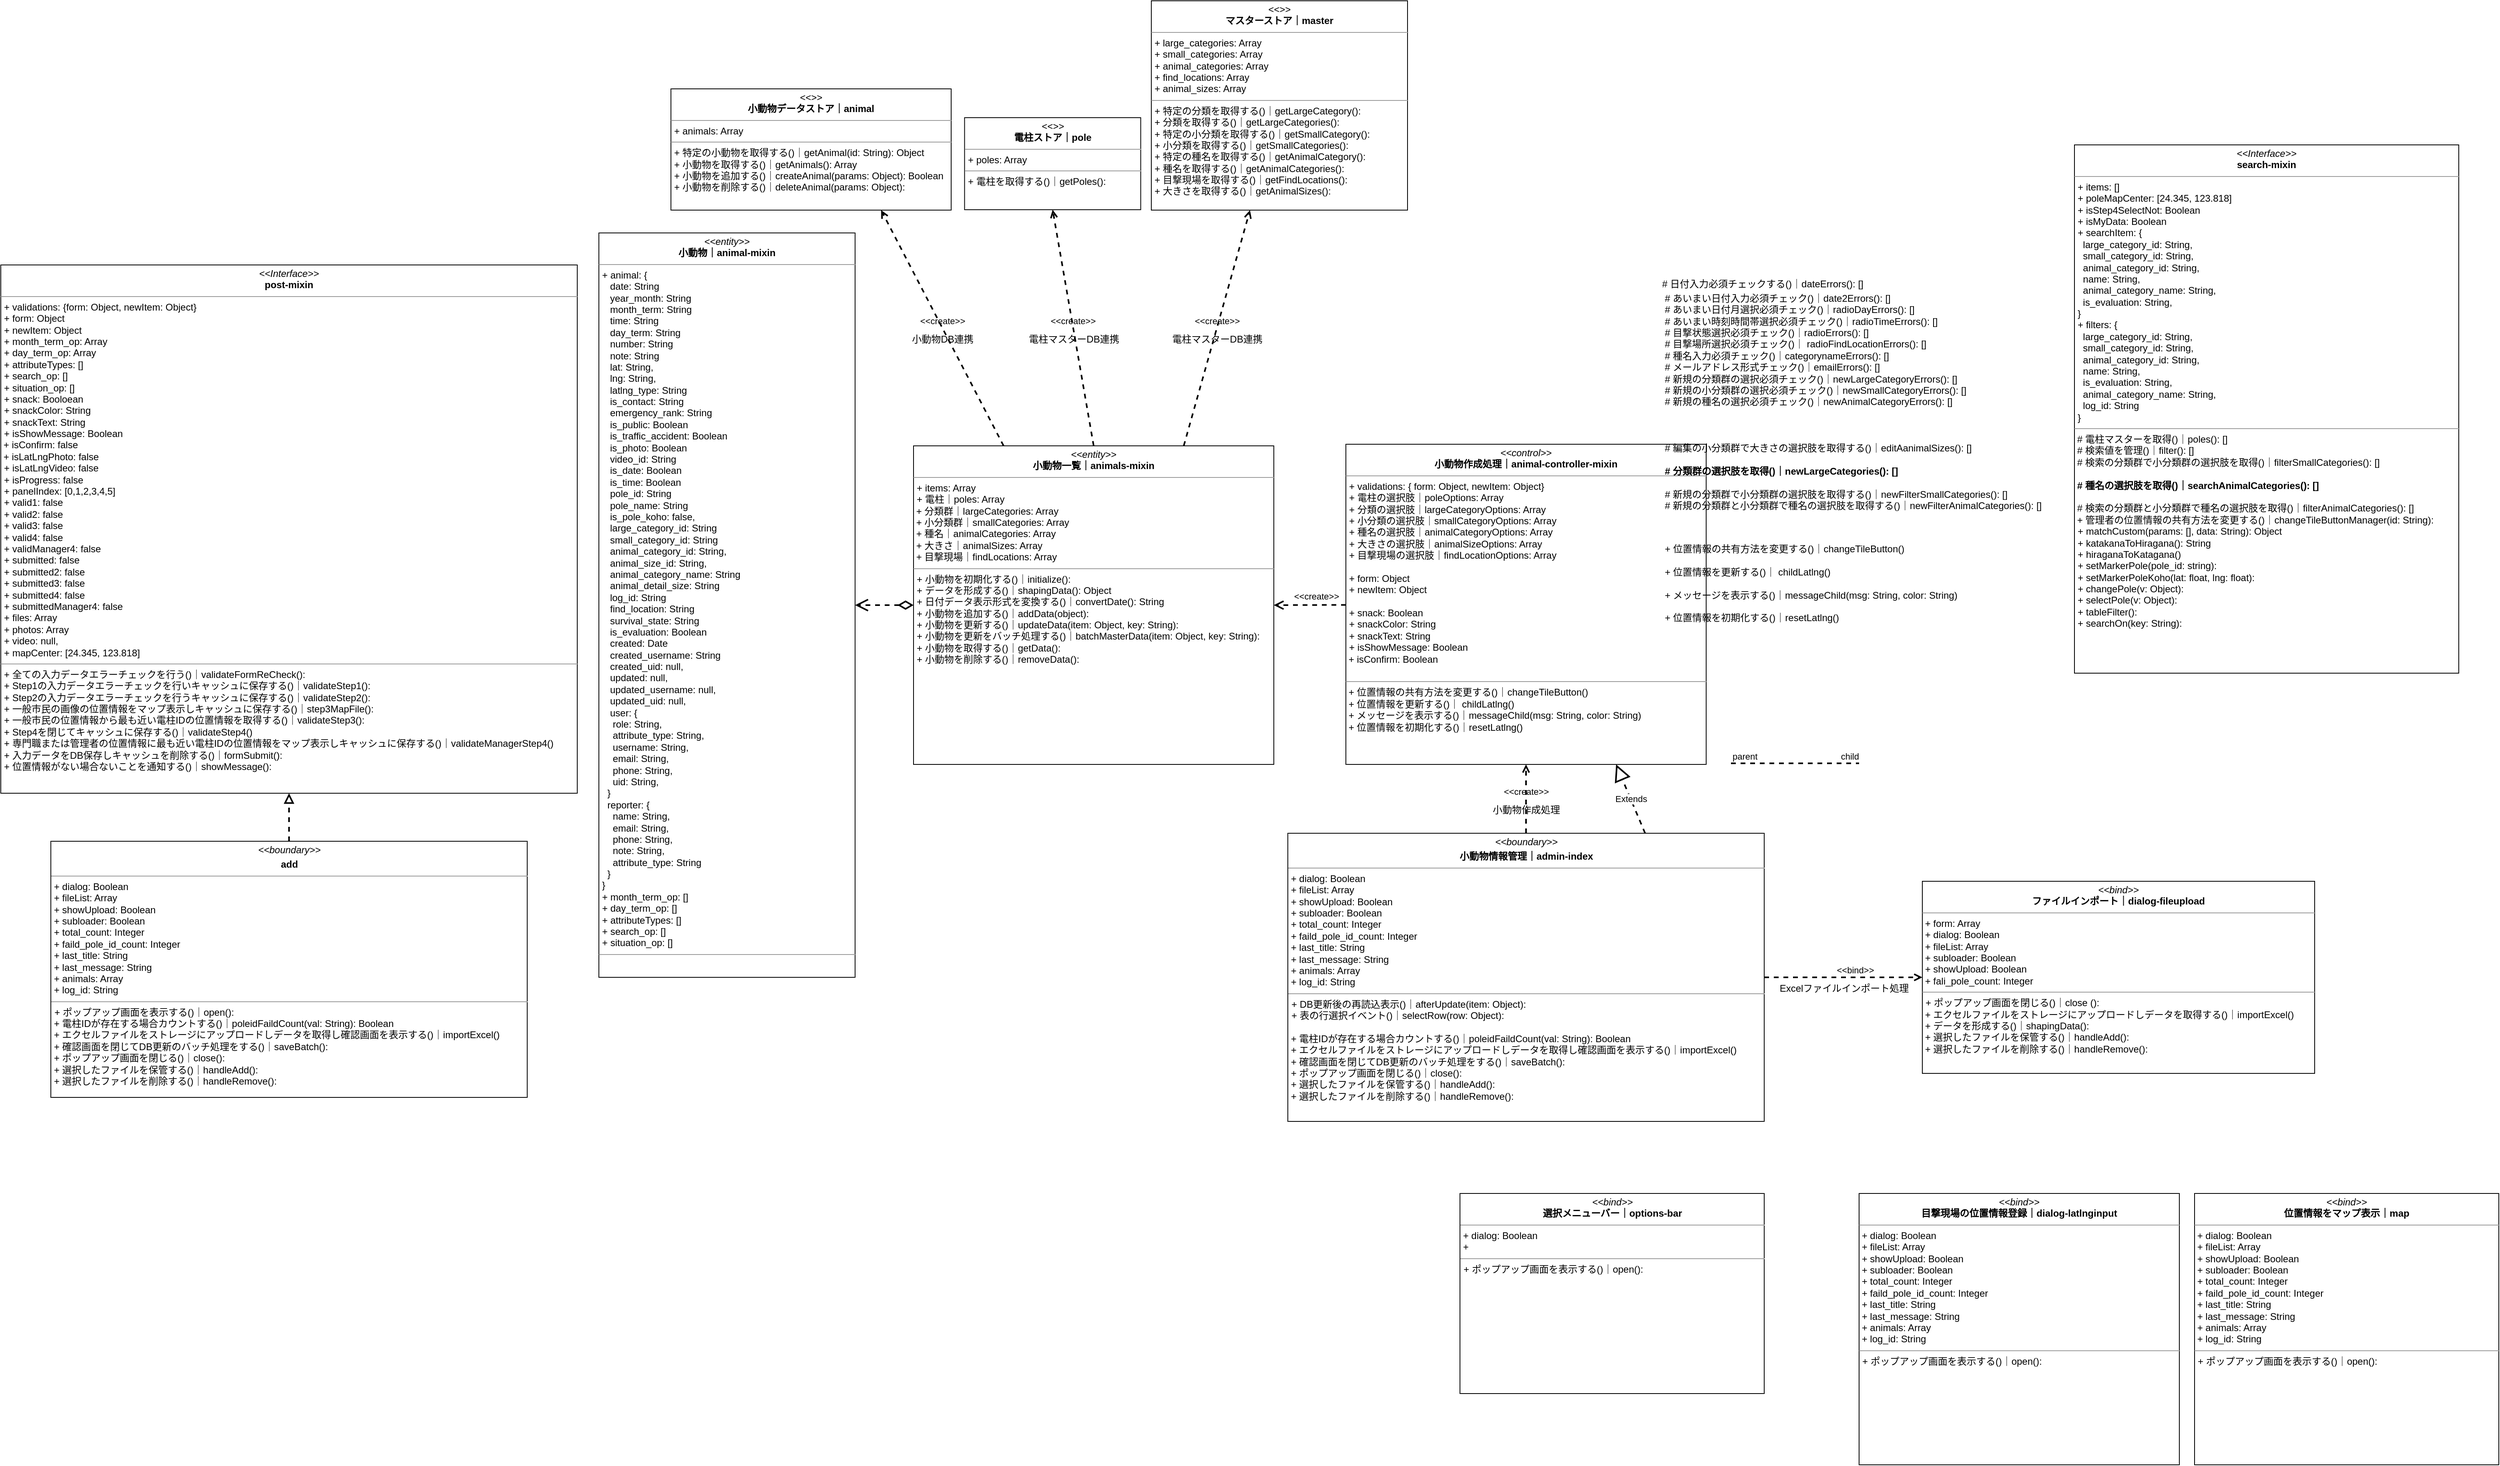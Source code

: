 <mxfile version="20.2.7" type="github" pages="4">
  <diagram id="IE3pzxr3oEUSaLVv8lXV" name="クラス図">
    <mxGraphModel dx="1633" dy="3759" grid="1" gridSize="10" guides="1" tooltips="1" connect="1" arrows="1" fold="1" page="1" pageScale="1" pageWidth="1654" pageHeight="1169" math="0" shadow="0">
      <root>
        <mxCell id="0" />
        <mxCell id="1" parent="0" />
        <mxCell id="dbNfo8pyNhIugIIxNkcV-3" value="&lt;p style=&quot;margin:0px;margin-top:4px;text-align:center;&quot;&gt;&lt;i&gt;&amp;lt;&amp;lt;control&amp;gt;&amp;gt;&lt;/i&gt;&lt;br&gt;&lt;b&gt;小動物作成処理｜animal-controller-mixin&lt;/b&gt;&lt;/p&gt;&lt;hr size=&quot;1&quot;&gt;&lt;p style=&quot;margin:0px;margin-left:4px;&quot;&gt;+ validations: { form: Object, newItem: Object}&lt;br&gt;+ 電柱の選択肢｜poleOptions: Array&lt;br&gt;&lt;/p&gt;&lt;p style=&quot;margin:0px;margin-left:4px;&quot;&gt;+ 分類の選択肢｜largeCategoryOptions: Array&lt;br&gt;&lt;/p&gt;&lt;p style=&quot;margin:0px;margin-left:4px;&quot;&gt;+ 小分類の選択肢｜smallCategoryOptions: Array&lt;br&gt;&lt;/p&gt;&lt;p style=&quot;margin:0px;margin-left:4px;&quot;&gt;+ 種名の選択肢｜animalCategoryOptions: Array&lt;br&gt;&lt;/p&gt;&lt;p style=&quot;margin:0px;margin-left:4px;&quot;&gt;+ 大きさの選択肢｜animalSizeOptions: Array&lt;br&gt;&lt;/p&gt;&lt;p style=&quot;margin:0px;margin-left:4px;&quot;&gt;+ 目撃現場の選択肢｜findLocationOptions: Array&lt;br&gt;&lt;/p&gt;&lt;p style=&quot;margin:0px;margin-left:4px;&quot;&gt;&lt;br&gt;&lt;/p&gt;&lt;p style=&quot;margin:0px;margin-left:4px;&quot;&gt;+ form: Object&lt;/p&gt;&lt;p style=&quot;margin:0px;margin-left:4px;&quot;&gt;+ newItem: Object&lt;/p&gt;&lt;p style=&quot;margin:0px;margin-left:4px;&quot;&gt;&lt;br&gt;&lt;/p&gt;&lt;p style=&quot;margin:0px;margin-left:4px;&quot;&gt;+ snack: Boolean&lt;/p&gt;&lt;p style=&quot;margin:0px;margin-left:4px;&quot;&gt;+ snackColor: String&lt;/p&gt;&lt;p style=&quot;margin:0px;margin-left:4px;&quot;&gt;+&amp;nbsp;snackText: String&lt;/p&gt;&lt;p style=&quot;margin:0px;margin-left:4px;&quot;&gt;+&amp;nbsp;isShowMessage: Boolean&lt;/p&gt;&amp;nbsp;+&amp;nbsp;&lt;span style=&quot;background-color: initial;&quot;&gt;isConfirm&lt;/span&gt;: Boolean&lt;br&gt;&lt;div&gt;&lt;/div&gt;&lt;br&gt;&lt;hr size=&quot;1&quot;&gt;&lt;p style=&quot;margin:0px;margin-left:4px;&quot;&gt;&lt;/p&gt;&amp;nbsp;&lt;span style=&quot;background-color: initial;&quot;&gt;+&amp;nbsp;&lt;/span&gt;位置情報の共有方法を変更する()｜&lt;span style=&quot;background-color: initial;&quot;&gt;changeTileButton()&lt;/span&gt;&lt;br&gt;&amp;nbsp;+ 位置情報を更新する()｜&lt;span style=&quot;background-color: initial;&quot;&gt;&amp;nbsp;childLatlng()&lt;br&gt;&lt;/span&gt;&amp;nbsp;+ メッセージを表示する()｜&lt;span style=&quot;background-color: initial;&quot;&gt;messageChild(msg: String, color: String)&lt;br&gt;&lt;/span&gt;&amp;nbsp;+ 位置情報を初期化する()｜&lt;span style=&quot;background-color: initial;&quot;&gt;resetLatlng()&lt;br&gt;&lt;/span&gt;" style="verticalAlign=top;align=left;overflow=fill;fontSize=12;fontFamily=Helvetica;html=1;" parent="1" vertex="1">
          <mxGeometry x="1840" y="-1486" width="450" height="400" as="geometry" />
        </mxCell>
        <mxCell id="dbNfo8pyNhIugIIxNkcV-53" value="&lt;p style=&quot;margin:0px;margin-top:4px;text-align:center;&quot;&gt;&lt;i&gt;&amp;lt;&amp;lt;Interface&amp;gt;&amp;gt;&lt;/i&gt;&lt;br&gt;&lt;b&gt;search-mixin&lt;/b&gt;&lt;/p&gt;&lt;hr size=&quot;1&quot;&gt;&lt;p style=&quot;margin:0px;margin-left:4px;&quot;&gt;+ items: []&lt;/p&gt;&lt;p style=&quot;margin:0px;margin-left:4px;&quot;&gt;+ poleMapCenter: [24.345, 123.818]&lt;/p&gt;&lt;p style=&quot;margin:0px;margin-left:4px;&quot;&gt;+ isStep4SelectNot: Boolean&lt;/p&gt;&lt;p style=&quot;margin:0px;margin-left:4px;&quot;&gt;+ isMyData: Boolean&lt;/p&gt;&lt;p style=&quot;margin:0px;margin-left:4px;&quot;&gt;+ searchItem: {&lt;/p&gt;&lt;p style=&quot;margin:0px;margin-left:4px;&quot;&gt;&amp;nbsp; large_category_id: String,&lt;/p&gt;&lt;p style=&quot;margin:0px;margin-left:4px;&quot;&gt;&amp;nbsp; small_category_id: String,&lt;/p&gt;&lt;p style=&quot;margin:0px;margin-left:4px;&quot;&gt;&amp;nbsp; animal_category_id: String,&lt;/p&gt;&lt;p style=&quot;margin:0px;margin-left:4px;&quot;&gt;&amp;nbsp; name: String,&lt;/p&gt;&lt;p style=&quot;margin:0px;margin-left:4px;&quot;&gt;&amp;nbsp; animal_category_name: String,&lt;/p&gt;&lt;p style=&quot;margin:0px;margin-left:4px;&quot;&gt;&amp;nbsp; is_evaluation: String,&lt;/p&gt;&lt;p style=&quot;margin:0px;margin-left:4px;&quot;&gt;}&lt;/p&gt;&lt;p style=&quot;margin:0px;margin-left:4px;&quot;&gt;+ filters: {&lt;/p&gt;&lt;p style=&quot;margin:0px;margin-left:4px;&quot;&gt;&amp;nbsp; large_category_id: String,&lt;/p&gt;&lt;p style=&quot;margin:0px;margin-left:4px;&quot;&gt;&amp;nbsp; small_category_id: String,&lt;/p&gt;&lt;p style=&quot;margin:0px;margin-left:4px;&quot;&gt;&amp;nbsp; animal_category_id: String,&lt;/p&gt;&lt;p style=&quot;margin:0px;margin-left:4px;&quot;&gt;&amp;nbsp; name: String,&lt;/p&gt;&lt;p style=&quot;margin:0px;margin-left:4px;&quot;&gt;&amp;nbsp; is_evaluation: String,&lt;/p&gt;&lt;p style=&quot;margin:0px;margin-left:4px;&quot;&gt;&amp;nbsp; animal_category_name: String,&lt;/p&gt;&lt;p style=&quot;margin:0px;margin-left:4px;&quot;&gt;&amp;nbsp; log_id: String&lt;/p&gt;&lt;p style=&quot;margin:0px;margin-left:4px;&quot;&gt;}&lt;/p&gt;&lt;hr size=&quot;1&quot;&gt;&lt;p style=&quot;margin:0px;margin-left:4px;&quot;&gt;&lt;/p&gt;&amp;nbsp;# 電柱マスターを取得()｜&lt;span style=&quot;background-color: initial;&quot;&gt;poles(): []&lt;br&gt;&lt;/span&gt;&amp;nbsp;#&amp;nbsp;検索値を管理()｜&lt;span style=&quot;background-color: initial;&quot;&gt;filter(): []&lt;/span&gt;&lt;span style=&quot;background-color: initial;&quot;&gt;&amp;nbsp;&lt;/span&gt;&lt;span style=&quot;background-color: initial;&quot;&gt;&lt;br&gt;&lt;/span&gt;&amp;nbsp;#&amp;nbsp;検索の分類群で小分類群の選択肢を取得()｜filterSmallCategories(): []&lt;br&gt;&lt;br&gt;&lt;b&gt;&amp;nbsp;#&amp;nbsp;種名の選択肢を取得()｜&lt;/b&gt;&lt;span style=&quot;background-color: initial;&quot;&gt;&lt;b&gt;searchAnimalCategories(): []&lt;/b&gt;&lt;br&gt;&lt;br&gt;&lt;/span&gt;&amp;nbsp;#&amp;nbsp;検索の分類群と小分類群で種名の選択肢を取得()｜&lt;span style=&quot;background-color: initial;&quot;&gt;filterAnimalCategories(): []&lt;/span&gt;&lt;span style=&quot;&quot;&gt;&lt;br&gt;&amp;nbsp;+ 管理者の位置情報の共有方法を変更する()&lt;/span&gt;｜&lt;span style=&quot;background-color: initial;&quot;&gt;changeTileButtonManager(id: String):&lt;/span&gt;&lt;br&gt;&lt;p style=&quot;margin:0px;margin-left:4px;&quot;&gt;+ matchCustom(params: [], data: String): Object&lt;/p&gt;&lt;p style=&quot;margin:0px;margin-left:4px;&quot;&gt;+&amp;nbsp;katakanaToHiragana()&lt;span style=&quot;background-color: initial;&quot;&gt;: String&lt;/span&gt;&lt;/p&gt;&lt;p style=&quot;margin:0px;margin-left:4px;&quot;&gt;+&amp;nbsp;hiraganaToKatagana()&lt;/p&gt;&lt;p style=&quot;margin:0px;margin-left:4px;&quot;&gt;+&amp;nbsp;setMarkerPole(pole_id: string):&amp;nbsp;&lt;/p&gt;&lt;p style=&quot;margin:0px;margin-left:4px;&quot;&gt;+&amp;nbsp;setMarkerPoleKoho(lat: float, lng: float):&lt;/p&gt;&lt;p style=&quot;margin:0px;margin-left:4px;&quot;&gt;+&amp;nbsp;changePole(v: Object):&amp;nbsp;&lt;/p&gt;&lt;p style=&quot;margin:0px;margin-left:4px;&quot;&gt;+ selectPole(v: Object):&amp;nbsp;&lt;/p&gt;&lt;p style=&quot;margin:0px;margin-left:4px;&quot;&gt;+&amp;nbsp;tableFilter():&amp;nbsp;&lt;/p&gt;&lt;p style=&quot;margin:0px;margin-left:4px;&quot;&gt;+&amp;nbsp;searchOn(key: String):&amp;nbsp;&lt;/p&gt;" style="verticalAlign=top;align=left;overflow=fill;fontSize=12;fontFamily=Helvetica;html=1;" parent="1" vertex="1">
          <mxGeometry x="2750" y="-1860" width="480" height="660" as="geometry" />
        </mxCell>
        <mxCell id="dbNfo8pyNhIugIIxNkcV-71" value="&lt;p style=&quot;margin:0px;margin-top:4px;text-align:center;&quot;&gt;&lt;i&gt;&amp;lt;&amp;lt;Interface&amp;gt;&amp;gt;&lt;/i&gt;&lt;br&gt;&lt;b&gt;post-mixin&lt;/b&gt;&lt;/p&gt;&lt;hr size=&quot;1&quot;&gt;&lt;p style=&quot;margin:0px;margin-left:4px;&quot;&gt;+ validations: {form: Object, newItem: Object}&lt;br&gt;+&amp;nbsp;form: Object&lt;/p&gt;&lt;p style=&quot;margin:0px;margin-left:4px;&quot;&gt;+ newItem: Object&lt;br&gt;&lt;/p&gt;&lt;p style=&quot;margin:0px;margin-left:4px;&quot;&gt;+&amp;nbsp;month_term_op: Array&lt;/p&gt;&lt;p style=&quot;margin:0px;margin-left:4px;&quot;&gt;+&amp;nbsp;day_term_op: Array&lt;/p&gt;&lt;p style=&quot;margin:0px;margin-left:4px;&quot;&gt;+&amp;nbsp;attributeTypes: []&lt;/p&gt;&lt;p style=&quot;margin:0px;margin-left:4px;&quot;&gt;+&amp;nbsp;search_op: []&lt;/p&gt;&lt;p style=&quot;margin:0px;margin-left:4px;&quot;&gt;+&amp;nbsp;situation_op: []&lt;/p&gt;&lt;p style=&quot;margin:0px;margin-left:4px;&quot;&gt;+ snack: Booloean&lt;/p&gt;&lt;p style=&quot;margin:0px;margin-left:4px;&quot;&gt;+ snackColor: String&lt;/p&gt;&lt;p style=&quot;margin:0px;margin-left:4px;&quot;&gt;+&amp;nbsp;snackText: String&lt;/p&gt;&lt;p style=&quot;margin:0px;margin-left:4px;&quot;&gt;+&amp;nbsp;isShowMessage: Boolean&lt;/p&gt;&amp;nbsp;+&amp;nbsp;&lt;span style=&quot;background-color: initial;&quot;&gt;isConfirm&lt;/span&gt;: false&lt;br&gt;&amp;nbsp;+&amp;nbsp;&lt;span style=&quot;background-color: initial;&quot;&gt;isLatLngPhoto: false&lt;/span&gt;&lt;br&gt;&lt;p style=&quot;margin:0px;margin-left:4px;&quot;&gt;+ isLatLngVideo: false&lt;/p&gt;&lt;p style=&quot;margin:0px;margin-left:4px;&quot;&gt;+ isProgress: false&lt;/p&gt;&lt;p style=&quot;margin:0px;margin-left:4px;&quot;&gt;+ panelIndex: [0,1,2,3,4,5]&lt;/p&gt;&lt;p style=&quot;margin:0px;margin-left:4px;&quot;&gt;+ valid1: false&lt;/p&gt;&lt;p style=&quot;margin:0px;margin-left:4px;&quot;&gt;+ valid2: false&lt;/p&gt;&lt;p style=&quot;margin:0px;margin-left:4px;&quot;&gt;+ valid3: false&lt;/p&gt;&lt;p style=&quot;margin:0px;margin-left:4px;&quot;&gt;+ valid4: false&lt;/p&gt;&lt;p style=&quot;margin:0px;margin-left:4px;&quot;&gt;+ validManager4: false&lt;/p&gt;&lt;p style=&quot;margin:0px;margin-left:4px;&quot;&gt;+ submitted: false&lt;/p&gt;&lt;p style=&quot;margin:0px;margin-left:4px;&quot;&gt;+ submitted2: false&lt;/p&gt;&lt;p style=&quot;margin:0px;margin-left:4px;&quot;&gt;+ submitted3: false&lt;/p&gt;&lt;p style=&quot;margin:0px;margin-left:4px;&quot;&gt;+ submitted4: false&lt;/p&gt;&lt;p style=&quot;margin:0px;margin-left:4px;&quot;&gt;+ submittedManager4: false&lt;/p&gt;&lt;p style=&quot;margin:0px;margin-left:4px;&quot;&gt;+ files: Array&lt;/p&gt;&lt;p style=&quot;margin:0px;margin-left:4px;&quot;&gt;+ photos: Array&lt;/p&gt;&lt;p style=&quot;margin:0px;margin-left:4px;&quot;&gt;+ video: null,&lt;/p&gt;&lt;p style=&quot;margin:0px;margin-left:4px;&quot;&gt;+ mapCenter: [24.345, 123.818]&lt;/p&gt;&lt;hr size=&quot;1&quot;&gt;&lt;p style=&quot;margin:0px;margin-left:4px;&quot;&gt;&lt;span style=&quot;background-color: initial;&quot;&gt;+ 全ての入力データエラーチェックを行う()｜validateFormReCheck():&amp;nbsp;&lt;/span&gt;&lt;/p&gt;&lt;p style=&quot;margin:0px;margin-left:4px;&quot;&gt;+ Step1の入力データエラーチェックを行いキャッシュに保存する()｜validateStep1():&lt;/p&gt;&lt;p style=&quot;margin:0px;margin-left:4px;&quot;&gt;+ Step2の入力データエラーチェックを行うキャッシュに保存する()｜validateStep2():&lt;/p&gt;&lt;p style=&quot;margin:0px;margin-left:4px;&quot;&gt;+ 一般市民の画像の位置情報をマップ表示しキャッシュに保存する()｜step3MapFile():&lt;/p&gt;&lt;p style=&quot;margin:0px;margin-left:4px;&quot;&gt;+ 一般市民の位置情報から最も近い電柱IDの位置情報を取得する()｜validateStep3():&lt;/p&gt;&lt;p style=&quot;margin:0px;margin-left:4px;&quot;&gt;+ Step4を閉じてキャッシュに保存する()｜validateStep4()&lt;/p&gt;&lt;p style=&quot;margin:0px;margin-left:4px;&quot;&gt;+ 専門職または管理者の位置情報に最も近い電柱IDの位置情報をマップ表示しキャッシュに保存する()｜validateManagerStep4()&lt;/p&gt;&lt;p style=&quot;margin:0px;margin-left:4px;&quot;&gt;+ 入力データをDB保存しキャッシュを削除する()｜formSubmit():&lt;/p&gt;&lt;p style=&quot;margin:0px;margin-left:4px;&quot;&gt;+ 位置情報がない場合ないことを通知する()｜showMessage():&amp;nbsp;&lt;/p&gt;" style="verticalAlign=top;align=left;overflow=fill;fontSize=12;fontFamily=Helvetica;html=1;" parent="1" vertex="1">
          <mxGeometry x="160" y="-1710" width="720" height="660" as="geometry" />
        </mxCell>
        <mxCell id="dbNfo8pyNhIugIIxNkcV-76" value="&lt;p style=&quot;margin:0px;margin-top:4px;text-align:center;&quot;&gt;&lt;i&gt;&amp;lt;&amp;lt;entity&amp;gt;&amp;gt;&lt;/i&gt;&lt;br&gt;&lt;b&gt;小動物｜animal-mixin&lt;/b&gt;&lt;/p&gt;&lt;hr size=&quot;1&quot;&gt;&lt;p style=&quot;margin:0px;margin-left:4px;&quot;&gt;&lt;span style=&quot;background-color: initial;&quot;&gt;+ animal: {&amp;nbsp;&lt;/span&gt;&lt;br&gt;&lt;/p&gt;&lt;p style=&quot;margin:0px;margin-left:4px;&quot;&gt;&amp;nbsp; &amp;nbsp;date: String&lt;/p&gt;&lt;p style=&quot;margin:0px;margin-left:4px;&quot;&gt;&amp;nbsp; &amp;nbsp;year_month: String&lt;/p&gt;&lt;p style=&quot;margin:0px;margin-left:4px;&quot;&gt;&amp;nbsp; &amp;nbsp;month_term: String&lt;/p&gt;&lt;p style=&quot;margin:0px;margin-left:4px;&quot;&gt;&amp;nbsp; &amp;nbsp;time: String&lt;/p&gt;&lt;p style=&quot;margin:0px;margin-left:4px;&quot;&gt;&amp;nbsp; &amp;nbsp;day_term: String&lt;/p&gt;&lt;p style=&quot;margin:0px;margin-left:4px;&quot;&gt;&amp;nbsp; &amp;nbsp;number: String&lt;/p&gt;&lt;p style=&quot;margin:0px;margin-left:4px;&quot;&gt;&amp;nbsp; &amp;nbsp;note: String&lt;/p&gt;&lt;p style=&quot;margin:0px;margin-left:4px;&quot;&gt;&amp;nbsp; &amp;nbsp;lat: String,&lt;/p&gt;&lt;p style=&quot;margin:0px;margin-left:4px;&quot;&gt;&amp;nbsp; &amp;nbsp;lng: String,&lt;/p&gt;&lt;p style=&quot;margin:0px;margin-left:4px;&quot;&gt;&amp;nbsp; &amp;nbsp;latlng_type: String&lt;/p&gt;&lt;p style=&quot;margin:0px;margin-left:4px;&quot;&gt;&amp;nbsp; &amp;nbsp;is_contact: String&lt;/p&gt;&lt;p style=&quot;margin:0px;margin-left:4px;&quot;&gt;&amp;nbsp; &amp;nbsp;emergency_rank: String&lt;/p&gt;&lt;p style=&quot;margin:0px;margin-left:4px;&quot;&gt;&amp;nbsp; &amp;nbsp;is_public: Boolean&lt;/p&gt;&lt;p style=&quot;margin:0px;margin-left:4px;&quot;&gt;&amp;nbsp; &amp;nbsp;is_traffic_accident: Boolean&lt;/p&gt;&lt;p style=&quot;margin:0px;margin-left:4px;&quot;&gt;&amp;nbsp; &amp;nbsp;is_photo: Boolean&lt;/p&gt;&lt;p style=&quot;margin:0px;margin-left:4px;&quot;&gt;&amp;nbsp; &amp;nbsp;video_id: String&lt;/p&gt;&lt;p style=&quot;margin:0px;margin-left:4px;&quot;&gt;&amp;nbsp; &amp;nbsp;is_date: Boolean&lt;/p&gt;&lt;p style=&quot;margin:0px;margin-left:4px;&quot;&gt;&amp;nbsp; &amp;nbsp;is_time: Boolean&lt;/p&gt;&lt;p style=&quot;margin:0px;margin-left:4px;&quot;&gt;&amp;nbsp; &amp;nbsp;pole_id: String&lt;/p&gt;&lt;p style=&quot;margin:0px;margin-left:4px;&quot;&gt;&amp;nbsp; &amp;nbsp;pole_name: String&lt;/p&gt;&lt;p style=&quot;margin:0px;margin-left:4px;&quot;&gt;&amp;nbsp; &amp;nbsp;is_pole_koho: false,&lt;/p&gt;&lt;p style=&quot;margin:0px;margin-left:4px;&quot;&gt;&amp;nbsp; &amp;nbsp;large_category_id: String&lt;/p&gt;&lt;p style=&quot;margin:0px;margin-left:4px;&quot;&gt;&amp;nbsp; &amp;nbsp;small_category_id: String&lt;/p&gt;&lt;p style=&quot;margin:0px;margin-left:4px;&quot;&gt;&amp;nbsp; &amp;nbsp;animal_category_id: String,&lt;/p&gt;&lt;p style=&quot;margin:0px;margin-left:4px;&quot;&gt;&amp;nbsp; &amp;nbsp;animal_size_id: String,&lt;/p&gt;&lt;p style=&quot;margin:0px;margin-left:4px;&quot;&gt;&amp;nbsp; &amp;nbsp;animal_category_name: String&lt;/p&gt;&lt;p style=&quot;margin:0px;margin-left:4px;&quot;&gt;&amp;nbsp; &amp;nbsp;animal_detail_size: String&lt;/p&gt;&lt;p style=&quot;margin:0px;margin-left:4px;&quot;&gt;&amp;nbsp; &amp;nbsp;log_id: String&lt;/p&gt;&lt;p style=&quot;margin:0px;margin-left:4px;&quot;&gt;&amp;nbsp; &amp;nbsp;find_location: String&lt;/p&gt;&lt;p style=&quot;margin:0px;margin-left:4px;&quot;&gt;&amp;nbsp; &amp;nbsp;survival_state: String&lt;/p&gt;&lt;p style=&quot;margin:0px;margin-left:4px;&quot;&gt;&amp;nbsp; &amp;nbsp;is_evaluation: Boolean&lt;/p&gt;&lt;p style=&quot;margin:0px;margin-left:4px;&quot;&gt;&amp;nbsp; &amp;nbsp;created: Date&lt;/p&gt;&lt;p style=&quot;margin:0px;margin-left:4px;&quot;&gt;&amp;nbsp; &amp;nbsp;created_username: String&lt;/p&gt;&lt;p style=&quot;margin:0px;margin-left:4px;&quot;&gt;&amp;nbsp; &amp;nbsp;created_uid: null,&lt;/p&gt;&lt;p style=&quot;margin:0px;margin-left:4px;&quot;&gt;&amp;nbsp; &amp;nbsp;updated: null,&lt;/p&gt;&lt;p style=&quot;margin:0px;margin-left:4px;&quot;&gt;&amp;nbsp; &amp;nbsp;updated_username: null,&lt;/p&gt;&lt;p style=&quot;margin:0px;margin-left:4px;&quot;&gt;&amp;nbsp; &amp;nbsp;updated_uid: null,&lt;/p&gt;&lt;p style=&quot;margin:0px;margin-left:4px;&quot;&gt;&amp;nbsp; &amp;nbsp;user: {&lt;/p&gt;&lt;p style=&quot;margin:0px;margin-left:4px;&quot;&gt;&amp;nbsp; &amp;nbsp; role: String,&lt;/p&gt;&lt;p style=&quot;margin:0px;margin-left:4px;&quot;&gt;&amp;nbsp; &amp;nbsp; attribute_type: String,&lt;/p&gt;&lt;p style=&quot;margin:0px;margin-left:4px;&quot;&gt;&amp;nbsp; &amp;nbsp; username: String,&lt;/p&gt;&lt;p style=&quot;margin:0px;margin-left:4px;&quot;&gt;&amp;nbsp; &amp;nbsp; email: String,&lt;/p&gt;&lt;p style=&quot;margin:0px;margin-left:4px;&quot;&gt;&amp;nbsp; &amp;nbsp; phone: String,&lt;/p&gt;&lt;p style=&quot;margin:0px;margin-left:4px;&quot;&gt;&amp;nbsp; &amp;nbsp; uid: String,&lt;/p&gt;&lt;p style=&quot;margin:0px;margin-left:4px;&quot;&gt;&amp;nbsp; }&lt;/p&gt;&lt;p style=&quot;margin:0px;margin-left:4px;&quot;&gt;&amp;nbsp; reporter: {&lt;/p&gt;&lt;p style=&quot;margin:0px;margin-left:4px;&quot;&gt;&amp;nbsp; &amp;nbsp; name: String,&lt;/p&gt;&lt;p style=&quot;margin:0px;margin-left:4px;&quot;&gt;&amp;nbsp; &amp;nbsp; email: String,&lt;/p&gt;&lt;p style=&quot;margin:0px;margin-left:4px;&quot;&gt;&amp;nbsp; &amp;nbsp; phone: String,&lt;/p&gt;&lt;p style=&quot;margin:0px;margin-left:4px;&quot;&gt;&amp;nbsp; &amp;nbsp; note: String,&lt;/p&gt;&lt;p style=&quot;margin:0px;margin-left:4px;&quot;&gt;&amp;nbsp; &amp;nbsp; attribute_type: String&lt;/p&gt;&lt;p style=&quot;margin:0px;margin-left:4px;&quot;&gt;&amp;nbsp; }&lt;/p&gt;&lt;p style=&quot;margin:0px;margin-left:4px;&quot;&gt;}&lt;/p&gt;&lt;p style=&quot;margin: 0px 0px 0px 4px;&quot;&gt;+&amp;nbsp;month_term_op: []&lt;/p&gt;&lt;p style=&quot;margin: 0px 0px 0px 4px;&quot;&gt;+&amp;nbsp;day_term_op: []&lt;/p&gt;&lt;p style=&quot;margin: 0px 0px 0px 4px;&quot;&gt;+&amp;nbsp;attributeTypes: []&lt;/p&gt;&lt;p style=&quot;margin: 0px 0px 0px 4px;&quot;&gt;+&amp;nbsp;search_op: []&lt;/p&gt;&lt;p style=&quot;margin: 0px 0px 0px 4px;&quot;&gt;+&amp;nbsp;situation_op: []&lt;/p&gt;&lt;hr size=&quot;1&quot;&gt;&lt;p style=&quot;margin:0px;margin-left:4px;&quot;&gt;&lt;br&gt;&lt;/p&gt;" style="verticalAlign=top;align=left;overflow=fill;fontSize=12;fontFamily=Helvetica;html=1;" parent="1" vertex="1">
          <mxGeometry x="907" y="-1750" width="320" height="930" as="geometry" />
        </mxCell>
        <mxCell id="dbNfo8pyNhIugIIxNkcV-93" value="&lt;p style=&quot;margin:0px;margin-top:4px;text-align:center;&quot;&gt;&lt;i&gt;&amp;lt;&amp;lt;bind&amp;gt;&amp;gt;&lt;/i&gt;&lt;br&gt;&lt;b&gt;ファイルインポート｜dialog-fileupload&lt;/b&gt;&lt;/p&gt;&lt;hr size=&quot;1&quot;&gt;&lt;div&gt;&amp;nbsp;+ form: Array&lt;/div&gt;&lt;div&gt;&amp;nbsp;+ dialog: Boolean&lt;br&gt;&lt;/div&gt;&lt;div&gt;&amp;nbsp;+ fileList: Array&amp;nbsp;&lt;/div&gt;&lt;div&gt;&lt;span style=&quot;background-color: initial;&quot;&gt;&amp;nbsp;+ subloader: Boolean&lt;/span&gt;&lt;br&gt;&lt;/div&gt;&lt;div&gt;&lt;span style=&quot;background-color: initial;&quot;&gt;&amp;nbsp;+ showUpload: Boolean&lt;/span&gt;&lt;br&gt;&lt;/div&gt;&lt;div&gt;&amp;nbsp;+ fali_pole_count: Integer&lt;/div&gt;&lt;hr size=&quot;1&quot;&gt;&lt;p style=&quot;margin:0px;margin-left:4px;&quot;&gt;&lt;span style=&quot;background-color: initial;&quot;&gt;+ ポップアップ画面を閉じる()｜close&lt;span style=&quot;&quot;&gt;	&lt;/span&gt;():&amp;nbsp;&lt;/span&gt;&lt;/p&gt;&amp;nbsp;+ エクセルファイルをストレージにアップロードしデータを取得する()｜importExcel()&lt;br&gt;&amp;nbsp;+ データを形成する()｜shapingData():&amp;nbsp;&lt;br&gt;&amp;nbsp;+ 選択したファイルを保管する()｜handleAdd():&amp;nbsp;&lt;br&gt;&amp;nbsp;+ 選択したファイルを削除する()｜handleRemove():&amp;nbsp;" style="verticalAlign=top;align=left;overflow=fill;fontSize=12;fontFamily=Helvetica;html=1;" parent="1" vertex="1">
          <mxGeometry x="2560" y="-940" width="490" height="240" as="geometry" />
        </mxCell>
        <mxCell id="oF89KEFaxCOrjEJHtqui-1" value="&lt;p style=&quot;margin:0px;margin-top:4px;text-align:center;&quot;&gt;&lt;i&gt;&amp;lt;&amp;lt;boundary&amp;gt;&amp;gt;&lt;/i&gt;&lt;b&gt;&lt;br&gt;&lt;/b&gt;&lt;/p&gt;&lt;p style=&quot;margin:0px;margin-top:4px;text-align:center;&quot;&gt;&lt;b&gt;add&lt;/b&gt;&lt;/p&gt;&lt;hr size=&quot;1&quot;&gt;&lt;div&gt;&amp;nbsp;+ dialog: Boolean&lt;/div&gt;&lt;div&gt;&amp;nbsp;+ fileList: Array&amp;nbsp;&lt;/div&gt;&lt;div&gt;&amp;nbsp;+ showUpload: Boolean&lt;/div&gt;&lt;div&gt;&amp;nbsp;+ subloader: Boolean&lt;/div&gt;&lt;div&gt;&amp;nbsp;+ total_count: Integer&lt;/div&gt;&lt;div&gt;&amp;nbsp;+ faild_pole_id_count: Integer&lt;/div&gt;&lt;div&gt;&amp;nbsp;+ last_title: String&lt;/div&gt;&lt;div&gt;&amp;nbsp;+ last_message: String&lt;/div&gt;&lt;div&gt;&amp;nbsp;+ animals: Array&lt;/div&gt;&lt;div&gt;&amp;nbsp;+ log_id: String&lt;/div&gt;&lt;hr size=&quot;1&quot;&gt;&lt;p style=&quot;margin:0px;margin-left:4px;&quot;&gt;&lt;span style=&quot;background-color: initial;&quot;&gt;+ ポップアップ画面を表示する()｜open():&amp;nbsp;&lt;/span&gt;&lt;/p&gt;&amp;nbsp;+&amp;nbsp;電柱IDが存在する場合カウントする()｜poleidFaildCount(val: String): Boolean&lt;br&gt;&amp;nbsp;+ エクセルファイルをストレージにアップロードしデータを取得し確認画面を表示する()｜importExcel()&lt;br&gt;&amp;nbsp;+ 確認画面を閉じてDB更新のバッチ処理をする()｜saveBatch():&amp;nbsp;&lt;br&gt;&amp;nbsp;+ ポップアップ画面を閉じる()｜close():&amp;nbsp;&lt;br&gt;&amp;nbsp;+ 選択したファイルを保管する()｜handleAdd():&amp;nbsp;&lt;br&gt;&amp;nbsp;+ 選択したファイルを削除する()｜handleRemove():&amp;nbsp;" style="verticalAlign=top;align=left;overflow=fill;fontSize=12;fontFamily=Helvetica;html=1;" parent="1" vertex="1">
          <mxGeometry x="222.5" y="-990" width="595" height="320" as="geometry" />
        </mxCell>
        <mxCell id="oF89KEFaxCOrjEJHtqui-7" value="&lt;p style=&quot;margin:0px;margin-top:4px;text-align:center;&quot;&gt;&lt;i&gt;&amp;lt;&amp;lt;boundary&amp;gt;&amp;gt;&lt;/i&gt;&lt;b&gt;&lt;br&gt;&lt;/b&gt;&lt;/p&gt;&lt;p style=&quot;margin:0px;margin-top:4px;text-align:center;&quot;&gt;&lt;b&gt;小動物情報管理｜admin-index&lt;/b&gt;&lt;/p&gt;&lt;hr size=&quot;1&quot;&gt;&lt;div&gt;&amp;nbsp;+ dialog: Boolean&lt;/div&gt;&lt;div&gt;&amp;nbsp;+ fileList: Array&amp;nbsp;&lt;/div&gt;&lt;div&gt;&amp;nbsp;+ showUpload: Boolean&lt;/div&gt;&lt;div&gt;&amp;nbsp;+ subloader: Boolean&lt;/div&gt;&lt;div&gt;&amp;nbsp;+ total_count: Integer&lt;/div&gt;&lt;div&gt;&amp;nbsp;+ faild_pole_id_count: Integer&lt;/div&gt;&lt;div&gt;&amp;nbsp;+ last_title: String&lt;/div&gt;&lt;div&gt;&amp;nbsp;+ last_message: String&lt;/div&gt;&lt;div&gt;&amp;nbsp;+ animals: Array&lt;/div&gt;&lt;div&gt;&amp;nbsp;+ log_id: String&lt;/div&gt;&lt;hr size=&quot;1&quot;&gt;&lt;p style=&quot;margin:0px;margin-left:4px;&quot;&gt;+ DB更新後の再読込表示()｜afterUpdate(item: Object):&amp;nbsp;&lt;span style=&quot;background-color: initial;&quot;&gt;&lt;br&gt;&lt;/span&gt;&lt;/p&gt;&lt;p style=&quot;margin:0px;margin-left:4px;&quot;&gt;+ 表の行選択イベント()｜selectRow(row: Object):&amp;nbsp;&lt;br&gt;&lt;/p&gt;&lt;p style=&quot;margin:0px;margin-left:4px;&quot;&gt;&lt;/p&gt;&lt;br&gt;&amp;nbsp;+&amp;nbsp;電柱IDが存在する場合カウントする()｜poleidFaildCount(val: String): Boolean&lt;br&gt;&amp;nbsp;+ エクセルファイルをストレージにアップロードしデータを取得し確認画面を表示する()｜importExcel()&lt;br&gt;&amp;nbsp;+ 確認画面を閉じてDB更新のバッチ処理をする()｜saveBatch():&amp;nbsp;&lt;br&gt;&amp;nbsp;+ ポップアップ画面を閉じる()｜close():&amp;nbsp;&lt;br&gt;&amp;nbsp;+ 選択したファイルを保管する()｜handleAdd():&amp;nbsp;&lt;br&gt;&amp;nbsp;+ 選択したファイルを削除する()｜handleRemove():&amp;nbsp;" style="verticalAlign=top;align=left;overflow=fill;fontSize=12;fontFamily=Helvetica;html=1;" parent="1" vertex="1">
          <mxGeometry x="1767.5" y="-1000" width="595" height="360" as="geometry" />
        </mxCell>
        <mxCell id="oF89KEFaxCOrjEJHtqui-10" value="&amp;lt;&amp;lt;bind&amp;gt;&amp;gt;" style="endArrow=open;html=1;rounded=0;align=center;verticalAlign=bottom;dashed=1;endFill=0;labelBackgroundColor=none;fontColor=#000000;startSize=22;endSize=6;sourcePerimeterSpacing=0;targetPerimeterSpacing=0;strokeWidth=2;jumpSize=6;" parent="1" edge="1" target="dbNfo8pyNhIugIIxNkcV-93" source="oF89KEFaxCOrjEJHtqui-7">
          <mxGeometry x="0.143" relative="1" as="geometry">
            <mxPoint x="2360" y="-870" as="sourcePoint" />
            <mxPoint x="2380" y="-870" as="targetPoint" />
            <mxPoint as="offset" />
          </mxGeometry>
        </mxCell>
        <mxCell id="oF89KEFaxCOrjEJHtqui-11" value="Excelファイルインポート処理" style="resizable=0;html=1;align=center;verticalAlign=top;labelBackgroundColor=none;fontColor=#000000;" parent="oF89KEFaxCOrjEJHtqui-10" connectable="0" vertex="1">
          <mxGeometry relative="1" as="geometry" />
        </mxCell>
        <mxCell id="oF89KEFaxCOrjEJHtqui-14" value="" style="endArrow=block;startArrow=none;endFill=0;startFill=0;endSize=8;html=1;verticalAlign=bottom;dashed=1;labelBackgroundColor=none;rounded=0;fontColor=#000000;sourcePerimeterSpacing=0;targetPerimeterSpacing=0;strokeWidth=2;jumpSize=6;entryX=0.5;entryY=1;entryDx=0;entryDy=0;exitX=0.5;exitY=0;exitDx=0;exitDy=0;" parent="1" source="oF89KEFaxCOrjEJHtqui-1" target="dbNfo8pyNhIugIIxNkcV-71" edge="1">
          <mxGeometry width="160" relative="1" as="geometry">
            <mxPoint x="367.5" y="-950" as="sourcePoint" />
            <mxPoint x="527.5" y="-950" as="targetPoint" />
          </mxGeometry>
        </mxCell>
        <mxCell id="oF89KEFaxCOrjEJHtqui-15" value="&amp;lt;&amp;lt;create&amp;gt;&amp;gt;" style="endArrow=open;startArrow=none;endFill=0;startFill=0;endSize=8;html=1;verticalAlign=bottom;dashed=1;labelBackgroundColor=none;rounded=0;fontColor=#000000;sourcePerimeterSpacing=0;targetPerimeterSpacing=0;strokeWidth=2;jumpSize=6;entryX=1;entryY=0.5;entryDx=0;entryDy=0;" parent="1" source="dbNfo8pyNhIugIIxNkcV-3" target="oF89KEFaxCOrjEJHtqui-23" edge="1">
          <mxGeometry x="-0.189" y="-2" width="160" relative="1" as="geometry">
            <mxPoint x="550" y="-840" as="sourcePoint" />
            <mxPoint x="480" y="-840" as="targetPoint" />
            <mxPoint as="offset" />
          </mxGeometry>
        </mxCell>
        <mxCell id="oF89KEFaxCOrjEJHtqui-17" value="1" style="endArrow=open;html=1;endSize=12;startArrow=diamondThin;startSize=14;startFill=0;align=left;verticalAlign=bottom;rounded=0;dashed=1;fontColor=#000000;sourcePerimeterSpacing=0;targetPerimeterSpacing=0;strokeWidth=2;jumpSize=6;exitX=0;exitY=0.5;exitDx=0;exitDy=0;" parent="1" source="oF89KEFaxCOrjEJHtqui-23" target="dbNfo8pyNhIugIIxNkcV-76" edge="1">
          <mxGeometry x="-1" y="3" relative="1" as="geometry">
            <mxPoint x="580" y="-1340" as="sourcePoint" />
            <mxPoint x="590" y="-1430" as="targetPoint" />
          </mxGeometry>
        </mxCell>
        <mxCell id="oF89KEFaxCOrjEJHtqui-23" value="&lt;p style=&quot;margin:0px;margin-top:4px;text-align:center;&quot;&gt;&lt;i&gt;&amp;lt;&amp;lt;entity&amp;gt;&amp;gt;&lt;/i&gt;&lt;br&gt;&lt;b&gt;小動物一覧｜animals-mixin&lt;/b&gt;&lt;br&gt;&lt;/p&gt;&lt;hr size=&quot;1&quot;&gt;&lt;p style=&quot;margin:0px;margin-left:4px;&quot;&gt;+ items: Array&lt;/p&gt;&lt;p style=&quot;margin:0px;margin-left:4px;&quot;&gt;+ 電柱｜poles: Array&lt;/p&gt;&lt;div style=&quot;&quot;&gt;&lt;div&gt;&amp;nbsp;+ 分類群｜largeCategories: Array&lt;/div&gt;&lt;div&gt;&amp;nbsp;+ 小分類群｜smallCategories: Array&lt;/div&gt;&lt;div&gt;&amp;nbsp;+ 種名｜animalCategories: Array&lt;/div&gt;&lt;div&gt;&amp;nbsp;+ 大きさ｜animalSizes: Array&lt;/div&gt;&lt;div&gt;&amp;nbsp;+ 目撃現場｜findLocations: Array&lt;/div&gt;&lt;/div&gt;&lt;hr size=&quot;1&quot;&gt;&lt;p style=&quot;margin:0px;margin-left:4px;&quot;&gt;+ 小動物を初期化する()｜initialize():&amp;nbsp;&lt;/p&gt;&lt;p style=&quot;margin:0px;margin-left:4px;&quot;&gt;+ データを形成する()｜shapingData(): Object&lt;/p&gt;&lt;p style=&quot;margin:0px;margin-left:4px;&quot;&gt;+ 日付データ表示形式を変換する()｜convertDate(): String&lt;/p&gt;&lt;p style=&quot;margin:0px;margin-left:4px;&quot;&gt;+ 小動物を追加する()｜addData(object):&amp;nbsp;&lt;br&gt;&lt;/p&gt;&lt;p style=&quot;margin:0px;margin-left:4px;&quot;&gt;+ 小動物を更新する()｜updateData(item: Object, key: String):&amp;nbsp;&lt;br&gt;&lt;/p&gt;&lt;p style=&quot;margin:0px;margin-left:4px;&quot;&gt;+ 小動物を更新をバッチ処理する()｜batchMasterData(item: Object, key: String):&amp;nbsp;&lt;br&gt;&lt;/p&gt;&lt;p style=&quot;margin:0px;margin-left:4px;&quot;&gt;+ 小動物を取得する()｜getData():&lt;/p&gt;&lt;p style=&quot;margin:0px;margin-left:4px;&quot;&gt;+ 小動物を削除する()｜removeData():&lt;br&gt;&lt;/p&gt;" style="verticalAlign=top;align=left;overflow=fill;fontSize=12;fontFamily=Helvetica;html=1;fontColor=#000000;" parent="1" vertex="1">
          <mxGeometry x="1300" y="-1484" width="450" height="398" as="geometry" />
        </mxCell>
        <mxCell id="oF89KEFaxCOrjEJHtqui-27" value="" style="endArrow=none;html=1;edgeStyle=orthogonalEdgeStyle;rounded=0;dashed=1;fontColor=#000000;startSize=22;endSize=6;sourcePerimeterSpacing=0;targetPerimeterSpacing=0;strokeWidth=2;jumpSize=6;" parent="1" edge="1">
          <mxGeometry relative="1" as="geometry">
            <mxPoint x="2321" y="-1087.43" as="sourcePoint" />
            <mxPoint x="2481" y="-1087.43" as="targetPoint" />
          </mxGeometry>
        </mxCell>
        <mxCell id="oF89KEFaxCOrjEJHtqui-28" value="parent" style="edgeLabel;resizable=0;html=1;align=left;verticalAlign=bottom;fontColor=#000000;" parent="oF89KEFaxCOrjEJHtqui-27" connectable="0" vertex="1">
          <mxGeometry x="-1" relative="1" as="geometry" />
        </mxCell>
        <mxCell id="oF89KEFaxCOrjEJHtqui-29" value="child" style="edgeLabel;resizable=0;html=1;align=right;verticalAlign=bottom;fontColor=#000000;" parent="oF89KEFaxCOrjEJHtqui-27" connectable="0" vertex="1">
          <mxGeometry x="1" relative="1" as="geometry" />
        </mxCell>
        <mxCell id="oF89KEFaxCOrjEJHtqui-31" value="&amp;lt;&amp;lt;create&amp;gt;&amp;gt;" style="endArrow=open;html=1;rounded=0;align=center;verticalAlign=bottom;dashed=1;endFill=0;labelBackgroundColor=none;fontColor=#000000;startSize=22;endSize=6;sourcePerimeterSpacing=0;targetPerimeterSpacing=0;strokeWidth=2;jumpSize=6;entryX=0.5;entryY=1;entryDx=0;entryDy=0;" parent="1" source="oF89KEFaxCOrjEJHtqui-7" target="dbNfo8pyNhIugIIxNkcV-3" edge="1">
          <mxGeometry relative="1" as="geometry">
            <mxPoint x="1700" y="-980" as="sourcePoint" />
            <mxPoint x="1860" y="-980" as="targetPoint" />
          </mxGeometry>
        </mxCell>
        <mxCell id="oF89KEFaxCOrjEJHtqui-32" value="小動物作成処理" style="resizable=0;html=1;align=center;verticalAlign=top;labelBackgroundColor=none;fontColor=#000000;" parent="oF89KEFaxCOrjEJHtqui-31" connectable="0" vertex="1">
          <mxGeometry relative="1" as="geometry" />
        </mxCell>
        <mxCell id="oF89KEFaxCOrjEJHtqui-33" value="Extends" style="endArrow=block;endSize=16;endFill=0;html=1;rounded=0;dashed=1;fontColor=#000000;sourcePerimeterSpacing=0;targetPerimeterSpacing=0;strokeWidth=2;jumpSize=6;entryX=0.75;entryY=1;entryDx=0;entryDy=0;exitX=0.75;exitY=0;exitDx=0;exitDy=0;" parent="1" source="oF89KEFaxCOrjEJHtqui-7" target="dbNfo8pyNhIugIIxNkcV-3" edge="1">
          <mxGeometry width="160" relative="1" as="geometry">
            <mxPoint x="2000" y="-960" as="sourcePoint" />
            <mxPoint x="2000" y="-1030" as="targetPoint" />
          </mxGeometry>
        </mxCell>
        <mxCell id="oF89KEFaxCOrjEJHtqui-34" value="&lt;p style=&quot;margin:0px;margin-top:4px;text-align:center;&quot;&gt;&lt;i&gt;&amp;lt;&amp;lt;&amp;gt;&amp;gt;&lt;/i&gt;&lt;br&gt;&lt;b&gt;小動物データストア｜animal&lt;/b&gt;&lt;br&gt;&lt;/p&gt;&lt;hr size=&quot;1&quot;&gt;&lt;p style=&quot;margin:0px;margin-left:4px;&quot;&gt;+ animals: Array&lt;/p&gt;&lt;hr size=&quot;1&quot;&gt;&lt;p style=&quot;margin:0px;margin-left:4px;&quot;&gt;&lt;span style=&quot;background-color: initial;&quot;&gt;+ 特定の小動物を取得する()｜getAnimal(id: String): Object&lt;/span&gt;&lt;br&gt;&lt;/p&gt;&lt;p style=&quot;margin:0px;margin-left:4px;&quot;&gt;+ 小動物を取得する()｜getAnimals(): Array&lt;span style=&quot;background-color: initial;&quot;&gt;&lt;br&gt;&lt;/span&gt;&lt;/p&gt;&lt;p style=&quot;margin:0px;margin-left:4px;&quot;&gt;+ 小動物を追加する()｜createAnimal(params: Object): Boolean&lt;br&gt;&lt;/p&gt;&lt;p style=&quot;margin:0px;margin-left:4px;&quot;&gt;+ 小動物を削除する()｜deleteAnimal(params: Object):&lt;br&gt;&lt;/p&gt;" style="verticalAlign=top;align=left;overflow=fill;fontSize=12;fontFamily=Helvetica;html=1;fontColor=#000000;" parent="1" vertex="1">
          <mxGeometry x="997" y="-1930" width="350" height="151.5" as="geometry" />
        </mxCell>
        <mxCell id="oF89KEFaxCOrjEJHtqui-35" value="&lt;p style=&quot;margin:0px;margin-top:4px;text-align:center;&quot;&gt;&lt;i&gt;&amp;lt;&amp;lt;&amp;gt;&amp;gt;&lt;/i&gt;&lt;br&gt;&lt;b&gt;電柱ストア｜pole&lt;/b&gt;&lt;br&gt;&lt;/p&gt;&lt;hr size=&quot;1&quot;&gt;&lt;p style=&quot;margin:0px;margin-left:4px;&quot;&gt;+ poles: Array&lt;/p&gt;&lt;hr size=&quot;1&quot;&gt;&lt;p style=&quot;margin:0px;margin-left:4px;&quot;&gt;&lt;span style=&quot;background-color: initial;&quot;&gt;+ 電柱を取得する()｜getPoles():&lt;/span&gt;&lt;/p&gt;" style="verticalAlign=top;align=left;overflow=fill;fontSize=12;fontFamily=Helvetica;html=1;fontColor=#000000;" parent="1" vertex="1">
          <mxGeometry x="1363.75" y="-1894" width="220" height="115" as="geometry" />
        </mxCell>
        <mxCell id="oF89KEFaxCOrjEJHtqui-37" value="&amp;lt;&amp;lt;create&amp;gt;&amp;gt;" style="endArrow=open;html=1;rounded=0;align=center;verticalAlign=bottom;dashed=1;endFill=0;labelBackgroundColor=none;fontColor=#000000;startSize=22;endSize=6;sourcePerimeterSpacing=0;targetPerimeterSpacing=0;strokeWidth=2;jumpSize=6;entryX=0.5;entryY=1;entryDx=0;entryDy=0;exitX=0.5;exitY=0;exitDx=0;exitDy=0;" parent="1" source="oF89KEFaxCOrjEJHtqui-23" target="oF89KEFaxCOrjEJHtqui-35" edge="1">
          <mxGeometry relative="1" as="geometry">
            <mxPoint x="1440" y="-1530" as="sourcePoint" />
            <mxPoint x="1894.5" y="-1759" as="targetPoint" />
          </mxGeometry>
        </mxCell>
        <mxCell id="oF89KEFaxCOrjEJHtqui-38" value="電柱マスターDB連携" style="resizable=0;html=1;align=center;verticalAlign=top;labelBackgroundColor=none;fontColor=#000000;" parent="oF89KEFaxCOrjEJHtqui-37" connectable="0" vertex="1">
          <mxGeometry relative="1" as="geometry" />
        </mxCell>
        <mxCell id="oF89KEFaxCOrjEJHtqui-41" value="&amp;lt;&amp;lt;create&amp;gt;&amp;gt;" style="endArrow=open;html=1;rounded=0;align=center;verticalAlign=bottom;dashed=1;endFill=0;labelBackgroundColor=none;fontColor=#000000;startSize=22;endSize=6;sourcePerimeterSpacing=0;targetPerimeterSpacing=0;strokeWidth=2;jumpSize=6;entryX=0.75;entryY=1;entryDx=0;entryDy=0;exitX=0.25;exitY=0;exitDx=0;exitDy=0;" parent="1" source="oF89KEFaxCOrjEJHtqui-23" target="oF89KEFaxCOrjEJHtqui-34" edge="1">
          <mxGeometry relative="1" as="geometry">
            <mxPoint x="1360" y="-1530" as="sourcePoint" />
            <mxPoint x="2180" y="-1775" as="targetPoint" />
          </mxGeometry>
        </mxCell>
        <mxCell id="oF89KEFaxCOrjEJHtqui-42" value="小動物DB連携" style="resizable=0;html=1;align=center;verticalAlign=top;labelBackgroundColor=none;fontColor=#000000;" parent="oF89KEFaxCOrjEJHtqui-41" connectable="0" vertex="1">
          <mxGeometry relative="1" as="geometry" />
        </mxCell>
        <mxCell id="oF89KEFaxCOrjEJHtqui-45" value="&lt;h1&gt;&lt;span style=&quot;font-size: 12px; font-weight: 400;&quot;&gt;#&amp;nbsp;&lt;/span&gt;&lt;span style=&quot;font-size: 12px; font-weight: 400; background-color: initial;&quot;&gt;日付入力必須チェックする()｜&lt;/span&gt;&lt;span style=&quot;font-size: 12px; font-weight: 400; background-color: initial;&quot;&gt;dateErrors(): []&lt;/span&gt;&lt;br style=&quot;font-size: 12px; font-weight: 400;&quot;&gt;&lt;div style=&quot;font-size: 12px; font-weight: 400;&quot;&gt;&lt;div&gt;&amp;nbsp;#&amp;nbsp;あいまい日付入力&lt;span style=&quot;background-color: initial;&quot;&gt;必須&lt;/span&gt;&lt;span style=&quot;background-color: initial;&quot;&gt;チェック()｜&lt;/span&gt;&lt;span style=&quot;background-color: initial;&quot;&gt;date2Errors(): []&lt;/span&gt;&lt;/div&gt;&lt;div&gt;&amp;nbsp;#&amp;nbsp;あいまい日付月&lt;span style=&quot;background-color: initial;&quot;&gt;選択&lt;/span&gt;&lt;span style=&quot;background-color: initial;&quot;&gt;必須&lt;/span&gt;&lt;span style=&quot;background-color: initial;&quot;&gt;チェック()｜&lt;/span&gt;&lt;span style=&quot;background-color: initial;&quot;&gt;radioDayErrors(): []&lt;/span&gt;&lt;/div&gt;&lt;div&gt;&amp;nbsp;#&amp;nbsp;あいまい時刻時間帯選択&lt;span style=&quot;background-color: initial;&quot;&gt;必須&lt;/span&gt;&lt;span style=&quot;background-color: initial;&quot;&gt;チェック()｜&lt;/span&gt;&lt;span style=&quot;background-color: initial;&quot;&gt;radioTimeErrors(): []&lt;/span&gt;&lt;/div&gt;&lt;div&gt;&amp;nbsp;#&amp;nbsp;目撃状態選択&lt;span style=&quot;background-color: initial;&quot;&gt;必須&lt;/span&gt;&lt;span style=&quot;background-color: initial;&quot;&gt;チェック()｜&lt;/span&gt;&lt;span style=&quot;background-color: initial;&quot;&gt;radioErrors(): []&lt;/span&gt;&lt;/div&gt;&lt;div&gt;&amp;nbsp;#&amp;nbsp;目撃場所選択&lt;span style=&quot;background-color: initial;&quot;&gt;必須&lt;/span&gt;&lt;span style=&quot;background-color: initial;&quot;&gt;チェック()&lt;/span&gt;&lt;span style=&quot;background-color: initial;&quot;&gt;｜&lt;/span&gt;&lt;span style=&quot;background-color: initial;&quot;&gt;&amp;nbsp;&lt;/span&gt;&lt;span style=&quot;background-color: initial;&quot;&gt;radioFindLocationErrors(): []&lt;/span&gt;&lt;/div&gt;&lt;div&gt;&amp;nbsp;#&amp;nbsp;種名入力&lt;span style=&quot;background-color: initial;&quot;&gt;必須&lt;/span&gt;&lt;span style=&quot;background-color: initial;&quot;&gt;チェック()&lt;/span&gt;&lt;span style=&quot;background-color: initial;&quot;&gt;｜&lt;/span&gt;&lt;span style=&quot;background-color: initial;&quot;&gt;categorynameErrors(): []&lt;/span&gt;&lt;/div&gt;&lt;div&gt;&amp;nbsp;#&amp;nbsp;メールアドレス形式チェック()&lt;span style=&quot;background-color: initial;&quot;&gt;｜&lt;/span&gt;&lt;span style=&quot;background-color: initial;&quot;&gt;emailErrors(): []&lt;/span&gt;&lt;/div&gt;&lt;div&gt;&amp;nbsp;#&amp;nbsp;新規の分類群の選択&lt;span style=&quot;background-color: initial;&quot;&gt;必須&lt;/span&gt;&lt;span style=&quot;background-color: initial;&quot;&gt;チェック()&lt;/span&gt;&lt;span style=&quot;background-color: initial;&quot;&gt;｜&lt;/span&gt;&lt;span style=&quot;background-color: initial;&quot;&gt;newLargeCategoryErrors&lt;/span&gt;&lt;span style=&quot;background-color: initial;&quot;&gt;(): []&lt;/span&gt;&lt;/div&gt;&lt;div&gt;&amp;nbsp;#&amp;nbsp;新規の小分類群の選択&lt;span style=&quot;background-color: initial;&quot;&gt;必須&lt;/span&gt;&lt;span style=&quot;background-color: initial;&quot;&gt;チェック()&lt;/span&gt;&lt;span style=&quot;background-color: initial;&quot;&gt;｜&lt;/span&gt;&lt;span style=&quot;background-color: initial;&quot;&gt;newSmallCategoryErrors(): []&lt;/span&gt;&lt;/div&gt;&lt;div&gt;&amp;nbsp;#&amp;nbsp;新規の種名の選択&lt;span style=&quot;background-color: initial;&quot;&gt;必須&lt;/span&gt;&lt;span style=&quot;background-color: initial;&quot;&gt;チェック()&lt;/span&gt;&lt;span style=&quot;background-color: initial;&quot;&gt;｜&lt;/span&gt;&lt;span style=&quot;background-color: initial;&quot;&gt;newAnimalCategoryErrors(): []&lt;/span&gt;&lt;/div&gt;&lt;div&gt;&lt;span style=&quot;background-color: initial;&quot;&gt;&lt;br&gt;&lt;/span&gt;&lt;/div&gt;&lt;div&gt;&amp;nbsp;&lt;/div&gt;&lt;div&gt;&lt;span style=&quot;background-color: initial;&quot;&gt;&lt;br&gt;&lt;/span&gt;&lt;/div&gt;&lt;div&gt;&amp;nbsp;#&amp;nbsp;編集の小分類群で大きさの選択肢を取得する()&lt;span style=&quot;background-color: initial;&quot;&gt;｜&lt;/span&gt;&lt;span style=&quot;background-color: initial;&quot;&gt;editAanimalSizes(): []&lt;/span&gt;&lt;/div&gt;&lt;div&gt;&lt;br&gt;&lt;/div&gt;&lt;div&gt;&lt;b&gt;&amp;nbsp;# 分類群の選択肢を取得()&lt;span style=&quot;background-color: initial;&quot;&gt;｜&lt;/span&gt;&lt;span style=&quot;background-color: initial;&quot;&gt;newLargeCategories(): []&lt;/span&gt;&lt;/b&gt;&lt;/div&gt;&lt;div&gt;&lt;br&gt;&lt;/div&gt;&lt;div&gt;&lt;span style=&quot;background-color: initial;&quot;&gt;&amp;nbsp;&lt;/span&gt;#&lt;span style=&quot;background-color: initial;&quot;&gt;&amp;nbsp;新規の分類群で小分類群の選択肢を取得する()&lt;/span&gt;&lt;span style=&quot;background-color: initial;&quot;&gt;｜&lt;/span&gt;&lt;span style=&quot;background-color: initial;&quot;&gt;newFilterSmallCategories(): []&lt;br&gt;&lt;/span&gt;&lt;/div&gt;&lt;div&gt;&lt;span style=&quot;background-color: initial;&quot;&gt;&amp;nbsp;&lt;/span&gt;#&lt;span style=&quot;background-color: initial;&quot;&gt;&amp;nbsp;新規の分類群と&lt;/span&gt;&lt;span style=&quot;background-color: initial;&quot;&gt;小分類群で種名の選択肢を取得する()&lt;/span&gt;&lt;span style=&quot;background-color: initial;&quot;&gt;｜&lt;/span&gt;&lt;span style=&quot;background-color: initial;&quot;&gt;newFilterAnimalCategories(): []&lt;/span&gt;&lt;/div&gt;&lt;/div&gt;&lt;span style=&quot;font-size: 12px; font-weight: 400;&quot;&gt;&amp;nbsp;&lt;/span&gt;&lt;br style=&quot;font-size: 12px; font-weight: 400;&quot;&gt;&lt;span style=&quot;font-size: 12px; font-weight: 400; background-color: initial;&quot;&gt;&amp;nbsp;+&amp;nbsp;&lt;/span&gt;&lt;span style=&quot;font-size: 12px; font-weight: 400;&quot;&gt;位置情報の共有方法を変更する()｜&lt;/span&gt;&lt;span style=&quot;font-size: 12px; font-weight: 400; background-color: initial;&quot;&gt;changeTileButton()&lt;/span&gt;&lt;br style=&quot;font-size: 12px; font-weight: 400;&quot;&gt;&lt;span style=&quot;font-size: 12px; font-weight: 400;&quot;&gt;&amp;nbsp;+ 位置情報を更新する()｜&lt;/span&gt;&lt;span style=&quot;font-size: 12px; font-weight: 400; background-color: initial;&quot;&gt;&amp;nbsp;childLatlng()&lt;br&gt;&lt;/span&gt;&lt;span style=&quot;font-size: 12px; font-weight: 400;&quot;&gt;&amp;nbsp;+ メッセージを表示する()｜&lt;/span&gt;&lt;span style=&quot;font-size: 12px; font-weight: 400; background-color: initial;&quot;&gt;messageChild(msg: String, color: String)&lt;br&gt;&lt;/span&gt;&lt;span style=&quot;font-size: 12px; font-weight: 400;&quot;&gt;&amp;nbsp;+ 位置情報を初期化する()｜&lt;/span&gt;&lt;span style=&quot;font-size: 12px; font-weight: 400; background-color: initial;&quot;&gt;resetLatlng()&lt;/span&gt;&lt;br&gt;&lt;/h1&gt;" style="text;html=1;strokeColor=none;fillColor=none;spacing=5;spacingTop=-20;whiteSpace=wrap;overflow=hidden;rounded=0;fontColor=#000000;" parent="1" vertex="1">
          <mxGeometry x="2230" y="-1710" width="490" height="470" as="geometry" />
        </mxCell>
        <mxCell id="oF89KEFaxCOrjEJHtqui-49" value="&lt;p style=&quot;margin:0px;margin-top:4px;text-align:center;&quot;&gt;&lt;i&gt;&amp;lt;&amp;lt;&amp;gt;&amp;gt;&lt;/i&gt;&lt;br&gt;&lt;b&gt;マスターストア｜master&lt;/b&gt;&lt;br&gt;&lt;/p&gt;&lt;hr size=&quot;1&quot;&gt;&lt;p style=&quot;margin:0px;margin-left:4px;&quot;&gt;+ large_categories: Array&lt;/p&gt;&lt;p style=&quot;margin:0px;margin-left:4px;&quot;&gt;+ small_categories: Array&lt;br&gt;&lt;/p&gt;&lt;p style=&quot;margin:0px;margin-left:4px;&quot;&gt;+ animal_categories: Array&lt;br&gt;&lt;/p&gt;&lt;p style=&quot;margin:0px;margin-left:4px;&quot;&gt;+ find_locations: Array&lt;br&gt;&lt;/p&gt;&lt;p style=&quot;margin:0px;margin-left:4px;&quot;&gt;+ animal_sizes: Array&lt;br&gt;&lt;/p&gt;&lt;hr size=&quot;1&quot;&gt;&lt;p style=&quot;margin:0px;margin-left:4px;&quot;&gt;+ 特定の分類を取得する()｜getLargeCategory():&lt;span style=&quot;background-color: initial;&quot;&gt;&lt;br&gt;&lt;/span&gt;&lt;/p&gt;&lt;p style=&quot;margin:0px;margin-left:4px;&quot;&gt;&lt;span style=&quot;background-color: initial;&quot;&gt;+ 分類を取得する()｜getLargeCategories():&lt;/span&gt;&lt;/p&gt;&lt;p style=&quot;margin:0px;margin-left:4px;&quot;&gt;+ 特定の小分類を取得する()｜getSmallCategory():&lt;br&gt;&lt;/p&gt;&lt;p style=&quot;margin:0px;margin-left:4px;&quot;&gt;+ 小分類を取得する()｜getSmallCategories():&lt;span style=&quot;background-color: initial;&quot;&gt;&lt;br&gt;&lt;/span&gt;&lt;/p&gt;&lt;p style=&quot;margin:0px;margin-left:4px;&quot;&gt;+ 特定の種名を取得する()｜getAnimalCategory():&lt;br&gt;&lt;/p&gt;&lt;p style=&quot;margin:0px;margin-left:4px;&quot;&gt;+ 種名を取得する()｜getAnimalCategories():&lt;br&gt;&lt;/p&gt;&lt;p style=&quot;margin:0px;margin-left:4px;&quot;&gt;+ 目撃現場を取得する()｜getFindLocations():&lt;br&gt;&lt;/p&gt;&lt;p style=&quot;margin:0px;margin-left:4px;&quot;&gt;+ 大きさを取得する()｜getAnimalSizes():&lt;br&gt;&lt;/p&gt;" style="verticalAlign=top;align=left;overflow=fill;fontSize=12;fontFamily=Helvetica;html=1;fontColor=#000000;" parent="1" vertex="1">
          <mxGeometry x="1597" y="-2040" width="320" height="261.5" as="geometry" />
        </mxCell>
        <mxCell id="oF89KEFaxCOrjEJHtqui-50" value="&amp;lt;&amp;lt;create&amp;gt;&amp;gt;" style="endArrow=open;html=1;rounded=0;align=center;verticalAlign=bottom;dashed=1;endFill=0;labelBackgroundColor=none;fontColor=#000000;startSize=22;endSize=6;sourcePerimeterSpacing=0;targetPerimeterSpacing=0;strokeWidth=2;jumpSize=6;exitX=0.75;exitY=0;exitDx=0;exitDy=0;" parent="1" source="oF89KEFaxCOrjEJHtqui-23" target="oF89KEFaxCOrjEJHtqui-49" edge="1">
          <mxGeometry relative="1" as="geometry">
            <mxPoint x="1470" y="-1520" as="sourcePoint" />
            <mxPoint x="1550" y="-1749" as="targetPoint" />
          </mxGeometry>
        </mxCell>
        <mxCell id="oF89KEFaxCOrjEJHtqui-51" value="電柱マスターDB連携" style="resizable=0;html=1;align=center;verticalAlign=top;labelBackgroundColor=none;fontColor=#000000;" parent="oF89KEFaxCOrjEJHtqui-50" connectable="0" vertex="1">
          <mxGeometry relative="1" as="geometry" />
        </mxCell>
        <mxCell id="6Lwi7P6J9rDvHIAE1Znu-1" value="&lt;p style=&quot;margin:0px;margin-top:4px;text-align:center;&quot;&gt;&lt;i&gt;&amp;lt;&amp;lt;bind&amp;gt;&amp;gt;&lt;/i&gt;&lt;br&gt;&lt;b&gt;目撃現場の位置情報登録｜dialog-latlnginput&lt;/b&gt;&lt;/p&gt;&lt;hr size=&quot;1&quot;&gt;&lt;div&gt;&amp;nbsp;+ dialog: Boolean&lt;/div&gt;&lt;div&gt;&amp;nbsp;+ fileList: Array&amp;nbsp;&lt;/div&gt;&lt;div&gt;&amp;nbsp;+ showUpload: Boolean&lt;/div&gt;&lt;div&gt;&amp;nbsp;+ subloader: Boolean&lt;/div&gt;&lt;div&gt;&amp;nbsp;+ total_count: Integer&lt;/div&gt;&lt;div&gt;&amp;nbsp;+ faild_pole_id_count: Integer&lt;/div&gt;&lt;div&gt;&amp;nbsp;+ last_title: String&lt;/div&gt;&lt;div&gt;&amp;nbsp;+ last_message: String&lt;/div&gt;&lt;div&gt;&amp;nbsp;+ animals: Array&lt;/div&gt;&lt;div&gt;&amp;nbsp;+ log_id: String&lt;/div&gt;&lt;hr size=&quot;1&quot;&gt;&lt;p style=&quot;margin:0px;margin-left:4px;&quot;&gt;&lt;span style=&quot;background-color: initial;&quot;&gt;+ ポップアップ画面を表示する()｜open():&amp;nbsp;&lt;/span&gt;&lt;/p&gt;&amp;nbsp;" style="verticalAlign=top;align=left;overflow=fill;fontSize=12;fontFamily=Helvetica;html=1;" vertex="1" parent="1">
          <mxGeometry x="2481" y="-550" width="400" height="339" as="geometry" />
        </mxCell>
        <mxCell id="6Lwi7P6J9rDvHIAE1Znu-2" value="&lt;p style=&quot;margin:0px;margin-top:4px;text-align:center;&quot;&gt;&lt;i&gt;&amp;lt;&amp;lt;bind&amp;gt;&amp;gt;&lt;/i&gt;&lt;br&gt;&lt;b&gt;位置情報をマップ表示&lt;/b&gt;&lt;b style=&quot;background-color: initial;&quot;&gt;｜map&lt;/b&gt;&lt;/p&gt;&lt;hr size=&quot;1&quot;&gt;&lt;div&gt;&amp;nbsp;+ dialog: Boolean&lt;/div&gt;&lt;div&gt;&amp;nbsp;+ fileList: Array&amp;nbsp;&lt;/div&gt;&lt;div&gt;&amp;nbsp;+ showUpload: Boolean&lt;/div&gt;&lt;div&gt;&amp;nbsp;+ subloader: Boolean&lt;/div&gt;&lt;div&gt;&amp;nbsp;+ total_count: Integer&lt;/div&gt;&lt;div&gt;&amp;nbsp;+ faild_pole_id_count: Integer&lt;/div&gt;&lt;div&gt;&amp;nbsp;+ last_title: String&lt;/div&gt;&lt;div&gt;&amp;nbsp;+ last_message: String&lt;/div&gt;&lt;div&gt;&amp;nbsp;+ animals: Array&lt;/div&gt;&lt;div&gt;&amp;nbsp;+ log_id: String&lt;/div&gt;&lt;hr size=&quot;1&quot;&gt;&lt;p style=&quot;margin:0px;margin-left:4px;&quot;&gt;&lt;span style=&quot;background-color: initial;&quot;&gt;+ ポップアップ画面を表示する()｜open():&amp;nbsp;&lt;/span&gt;&lt;/p&gt;&amp;nbsp;" style="verticalAlign=top;align=left;overflow=fill;fontSize=12;fontFamily=Helvetica;html=1;" vertex="1" parent="1">
          <mxGeometry x="2900" y="-550" width="380" height="339" as="geometry" />
        </mxCell>
        <mxCell id="6Lwi7P6J9rDvHIAE1Znu-3" value="&lt;p style=&quot;margin:0px;margin-top:4px;text-align:center;&quot;&gt;&lt;i&gt;&amp;lt;&amp;lt;bind&amp;gt;&amp;gt;&lt;/i&gt;&lt;br&gt;&lt;b style=&quot;background-color: initial;&quot;&gt;選択&lt;/b&gt;&lt;b style=&quot;background-color: initial;&quot;&gt;メニューバー｜options-bar&lt;/b&gt;&lt;/p&gt;&lt;hr size=&quot;1&quot;&gt;&lt;div&gt;&amp;nbsp;+ dialog: Boolean&lt;/div&gt;&lt;div&gt;&amp;nbsp;+&amp;nbsp;&lt;br&gt;&lt;/div&gt;&lt;hr size=&quot;1&quot;&gt;&lt;p style=&quot;margin:0px;margin-left:4px;&quot;&gt;&lt;span style=&quot;background-color: initial;&quot;&gt;+ ポップアップ画面を表示する()｜open():&amp;nbsp;&lt;/span&gt;&lt;/p&gt;&amp;nbsp;" style="verticalAlign=top;align=left;overflow=fill;fontSize=12;fontFamily=Helvetica;html=1;" vertex="1" parent="1">
          <mxGeometry x="1982.5" y="-550" width="380" height="250" as="geometry" />
        </mxCell>
      </root>
    </mxGraphModel>
  </diagram>
  <diagram id="hIh1ChuJxyx9XESBFCUH" name="マスター">
    <mxGraphModel dx="-21" dy="2590" grid="1" gridSize="10" guides="1" tooltips="1" connect="1" arrows="1" fold="1" page="1" pageScale="1" pageWidth="1654" pageHeight="1169" math="0" shadow="0">
      <root>
        <mxCell id="0" />
        <mxCell id="1" parent="0" />
        <mxCell id="mxls5sm8gaxz0scNDlvI-1" value="&lt;p style=&quot;margin:0px;margin-top:4px;text-align:center;&quot;&gt;&lt;i&gt;&amp;lt;&amp;lt;boundary&amp;gt;&amp;gt;&lt;/i&gt;&lt;b&gt;&lt;br&gt;&lt;/b&gt;&lt;/p&gt;&lt;p style=&quot;margin:0px;margin-top:4px;text-align:center;&quot;&gt;&lt;b&gt;種名マスター管理｜animal-index&lt;/b&gt;&lt;/p&gt;&lt;hr size=&quot;1&quot;&gt;&lt;div&gt;&amp;nbsp;+ dialog: Boolean&lt;/div&gt;&lt;div&gt;&amp;nbsp;+ fileList: Array&amp;nbsp;&lt;/div&gt;&lt;div&gt;&amp;nbsp;+ showUpload: Boolean&lt;/div&gt;&lt;div&gt;&amp;nbsp;+ subloader: Boolean&lt;/div&gt;&lt;div&gt;&amp;nbsp;+ total_count: Integer&lt;/div&gt;&lt;div&gt;&amp;nbsp;+ faild_pole_id_count: Integer&lt;/div&gt;&lt;div&gt;&amp;nbsp;+ last_title: String&lt;/div&gt;&lt;div&gt;&amp;nbsp;+ last_message: String&lt;/div&gt;&lt;div&gt;&amp;nbsp;+ animals: Array&lt;/div&gt;&lt;div&gt;&amp;nbsp;+ log_id: String&lt;/div&gt;&lt;hr size=&quot;1&quot;&gt;&lt;p style=&quot;margin:0px;margin-left:4px;&quot;&gt;+ DB更新後の再読込表示()｜afterUpdate(item: Object):&amp;nbsp;&lt;span style=&quot;background-color: initial;&quot;&gt;&lt;br&gt;&lt;/span&gt;&lt;/p&gt;&lt;p style=&quot;margin:0px;margin-left:4px;&quot;&gt;+ 表の行選択イベント()｜selectRow(row: Object):&amp;nbsp;&lt;br&gt;&lt;/p&gt;&lt;p style=&quot;margin:0px;margin-left:4px;&quot;&gt;&lt;/p&gt;&lt;br&gt;&amp;nbsp;+&amp;nbsp;電柱IDが存在する場合カウントする()｜poleidFaildCount(val: String): Boolean&lt;br&gt;&amp;nbsp;+ エクセルファイルをストレージにアップロードしデータを取得し確認画面を表示する()｜importExcel()&lt;br&gt;&amp;nbsp;+ 確認画面を閉じてDB更新のバッチ処理をする()｜saveBatch():&amp;nbsp;&lt;br&gt;&amp;nbsp;+ ポップアップ画面を閉じる()｜close():&amp;nbsp;&lt;br&gt;&amp;nbsp;+ 選択したファイルを保管する()｜handleAdd():&amp;nbsp;&lt;br&gt;&amp;nbsp;+ 選択したファイルを削除する()｜handleRemove():&amp;nbsp;" style="verticalAlign=top;align=left;overflow=fill;fontSize=12;fontFamily=Helvetica;html=1;" vertex="1" parent="1">
          <mxGeometry x="1800" y="-600" width="595" height="360" as="geometry" />
        </mxCell>
        <mxCell id="K5iOLaLQOXkjreQuILAh-1" value="&lt;p style=&quot;margin:0px;margin-top:4px;text-align:center;&quot;&gt;&lt;i&gt;&amp;lt;&amp;lt;control&amp;gt;&amp;gt;&lt;/i&gt;&lt;br&gt;&lt;b&gt;種名マスター作成処理｜animal-controller-mixin&lt;/b&gt;&lt;/p&gt;&lt;hr size=&quot;1&quot;&gt;&lt;p style=&quot;margin:0px;margin-left:4px;&quot;&gt;+ validations: { form: Object, newItem: Object}&lt;br&gt;+ 電柱の選択肢｜poleOptions: Array&lt;br&gt;&lt;/p&gt;&lt;p style=&quot;margin:0px;margin-left:4px;&quot;&gt;+ 分類の選択肢｜largeCategoryOptions: Array&lt;br&gt;&lt;/p&gt;&lt;p style=&quot;margin:0px;margin-left:4px;&quot;&gt;+ 小分類の選択肢｜smallCategoryOptions: Array&lt;br&gt;&lt;/p&gt;&lt;p style=&quot;margin:0px;margin-left:4px;&quot;&gt;+ 種名の選択肢｜animalCategoryOptions: Array&lt;br&gt;&lt;/p&gt;&lt;p style=&quot;margin:0px;margin-left:4px;&quot;&gt;+ 大きさの選択肢｜animalSizeOptions: Array&lt;br&gt;&lt;/p&gt;&lt;p style=&quot;margin:0px;margin-left:4px;&quot;&gt;+ 目撃現場の選択肢｜findLocationOptions: Array&lt;br&gt;&lt;/p&gt;&lt;p style=&quot;margin:0px;margin-left:4px;&quot;&gt;&lt;br&gt;&lt;/p&gt;&lt;p style=&quot;margin:0px;margin-left:4px;&quot;&gt;+ form: Object&lt;/p&gt;&lt;p style=&quot;margin:0px;margin-left:4px;&quot;&gt;+ newItem: Object&lt;/p&gt;&lt;p style=&quot;margin:0px;margin-left:4px;&quot;&gt;&lt;br&gt;&lt;/p&gt;&lt;p style=&quot;margin:0px;margin-left:4px;&quot;&gt;+ snack: Boolean&lt;/p&gt;&lt;p style=&quot;margin:0px;margin-left:4px;&quot;&gt;+ snackColor: String&lt;/p&gt;&lt;p style=&quot;margin:0px;margin-left:4px;&quot;&gt;+&amp;nbsp;snackText: String&lt;/p&gt;&lt;p style=&quot;margin:0px;margin-left:4px;&quot;&gt;+&amp;nbsp;isShowMessage: Boolean&lt;/p&gt;&amp;nbsp;+&amp;nbsp;&lt;span style=&quot;background-color: initial;&quot;&gt;isConfirm&lt;/span&gt;: Boolean&lt;br&gt;&lt;div&gt;&lt;/div&gt;&lt;br&gt;&lt;hr size=&quot;1&quot;&gt;&lt;p style=&quot;margin:0px;margin-left:4px;&quot;&gt;&lt;/p&gt;&amp;nbsp;&lt;span style=&quot;background-color: initial;&quot;&gt;+&amp;nbsp;&lt;/span&gt;位置情報の共有方法を変更する()｜&lt;span style=&quot;background-color: initial;&quot;&gt;changeTileButton()&lt;/span&gt;&lt;br&gt;&amp;nbsp;+ 位置情報を更新する()｜&lt;span style=&quot;background-color: initial;&quot;&gt;&amp;nbsp;childLatlng()&lt;br&gt;&lt;/span&gt;&amp;nbsp;+ メッセージを表示する()｜&lt;span style=&quot;background-color: initial;&quot;&gt;messageChild(msg: String, color: String)&lt;br&gt;&lt;/span&gt;&amp;nbsp;+ 位置情報を初期化する()｜&lt;span style=&quot;background-color: initial;&quot;&gt;resetLatlng()&lt;br&gt;&lt;/span&gt;" style="verticalAlign=top;align=left;overflow=fill;fontSize=12;fontFamily=Helvetica;html=1;" vertex="1" parent="1">
          <mxGeometry x="1880" y="-1120" width="450" height="400" as="geometry" />
        </mxCell>
        <mxCell id="A9DeBv9x4gSPxqZSl16O-1" value="&lt;p style=&quot;margin:0px;margin-top:4px;text-align:center;&quot;&gt;&lt;i&gt;&amp;lt;&amp;lt;bind&amp;gt;&amp;gt;&lt;/i&gt;&lt;br&gt;&lt;b&gt;分類マスター管理｜&lt;/b&gt;&lt;b style=&quot;background-color: initial;&quot;&gt;dialog-large-index&lt;/b&gt;&lt;/p&gt;&lt;hr size=&quot;1&quot;&gt;&lt;div&gt;&lt;span style=&quot;background-color: initial;&quot;&gt;&amp;nbsp;+ dialog: Boolean&lt;/span&gt;&lt;br&gt;&lt;/div&gt;&lt;div&gt;&amp;nbsp;+ perPage: Integer&lt;br&gt;&lt;/div&gt;&amp;nbsp;+&amp;nbsp;&lt;span style=&quot;background-color: initial;&quot;&gt;filtered: String&lt;/span&gt;&lt;br&gt;&amp;nbsp;+&amp;nbsp;&lt;span style=&quot;background-color: initial;&quot;&gt;sortBy: String&lt;/span&gt;&lt;br&gt;&amp;nbsp;+&amp;nbsp;&lt;span style=&quot;background-color: initial;&quot;&gt;sortDesc: Boolean&lt;/span&gt;&lt;br&gt;&amp;nbsp;+&amp;nbsp;&lt;span style=&quot;background-color: initial;&quot;&gt;sortDirection: String&lt;/span&gt;&lt;br&gt;&amp;nbsp;+&amp;nbsp;&lt;span style=&quot;background-color: initial;&quot;&gt;columns: Array&lt;/span&gt;&lt;br&gt;&lt;hr size=&quot;1&quot;&gt;&lt;p style=&quot;margin:0px;margin-left:4px;&quot;&gt;&lt;span style=&quot;background-color: initial;&quot;&gt;+ 日付を変換する()｜dateConvert(val: String):&amp;nbsp;&lt;/span&gt;&lt;/p&gt;&amp;nbsp;+ 新規追加する()｜add()&lt;br&gt;&amp;nbsp;+ 更新する()｜save():&amp;nbsp;&lt;br&gt;&amp;nbsp;+ 削除する()｜deleteRow():&amp;nbsp;&lt;br&gt;&amp;nbsp;+ 選択したファイルを削除する()｜deleteMaster():&amp;nbsp;&lt;br&gt;&amp;nbsp;+ 更新後に｜afterUpdate(id: Integer)" style="verticalAlign=top;align=left;overflow=fill;fontSize=12;fontFamily=Helvetica;html=1;" vertex="1" parent="1">
          <mxGeometry x="2560" y="-770" width="400" height="260" as="geometry" />
        </mxCell>
      </root>
    </mxGraphModel>
  </diagram>
  <diagram id="e-ISLRWDOqw8qYOSvd4V" name="オブジェクト図">
    <mxGraphModel dx="1855" dy="1395" grid="1" gridSize="10" guides="1" tooltips="1" connect="1" arrows="1" fold="1" page="1" pageScale="1" pageWidth="1169" pageHeight="827" math="0" shadow="0">
      <root>
        <mxCell id="0" />
        <mxCell id="1" parent="0" />
        <mxCell id="VAwJXtb79HTArKGzusg--1" value="options-bar.vue" style="swimlane;fontStyle=4;align=center;verticalAlign=top;childLayout=stackLayout;horizontal=1;startSize=30;horizontalStack=0;resizeParent=1;resizeParentMax=0;resizeLast=0;collapsible=0;marginBottom=0;html=1;" vertex="1" parent="1">
          <mxGeometry x="900" y="60" width="230" height="140" as="geometry" />
        </mxCell>
        <mxCell id="VAwJXtb79HTArKGzusg--2" value="message: slot" style="html=1;strokeColor=none;fillColor=none;align=left;verticalAlign=middle;spacingLeft=4;spacingRight=4;rotatable=0;points=[[0,0.5],[1,0.5]];resizeWidth=1;" vertex="1" parent="VAwJXtb79HTArKGzusg--1">
          <mxGeometry y="30" width="230" height="30" as="geometry" />
        </mxCell>
        <mxCell id="VAwJXtb79HTArKGzusg--3" value="" style="line;strokeWidth=1;fillColor=none;align=left;verticalAlign=middle;spacingTop=-1;spacingLeft=3;spacingRight=3;rotatable=0;labelPosition=right;points=[];portConstraint=eastwest;" vertex="1" parent="VAwJXtb79HTArKGzusg--1">
          <mxGeometry y="60" width="230" height="8" as="geometry" />
        </mxCell>
        <mxCell id="VAwJXtb79HTArKGzusg--4" value="internal structure" style="html=1;strokeColor=none;fillColor=none;align=center;verticalAlign=middle;spacingLeft=4;spacingRight=4;rotatable=0;points=[[0,0.5],[1,0.5]];resizeWidth=1;" vertex="1" parent="VAwJXtb79HTArKGzusg--1">
          <mxGeometry y="68" width="230" height="20" as="geometry" />
        </mxCell>
        <mxCell id="VAwJXtb79HTArKGzusg--5" value="" style="swimlane;fontStyle=1;align=center;verticalAlign=top;horizontal=1;startSize=0;collapsible=0;marginBottom=0;html=1;strokeColor=none;fillColor=none;" vertex="1" parent="VAwJXtb79HTArKGzusg--1">
          <mxGeometry y="88" width="230" height="52" as="geometry" />
        </mxCell>
        <mxCell id="VAwJXtb79HTArKGzusg--6" value="form" style="html=1;align=center;verticalAlign=middle;rotatable=0;" vertex="1" parent="VAwJXtb79HTArKGzusg--5">
          <mxGeometry width="80" height="30" relative="1" as="geometry">
            <mxPoint x="30" y="10" as="offset" />
          </mxGeometry>
        </mxCell>
        <mxCell id="VAwJXtb79HTArKGzusg--7" value="" style="swimlane;fontStyle=1;align=center;verticalAlign=top;horizontal=1;startSize=0;collapsible=0;marginBottom=0;html=1;strokeColor=none;fillColor=none;" vertex="1" parent="VAwJXtb79HTArKGzusg--5">
          <mxGeometry x="90" width="140" height="50" as="geometry" />
        </mxCell>
        <mxCell id="VAwJXtb79HTArKGzusg--8" value="form-parts" style="html=1;align=center;verticalAlign=middle;rotatable=0;" vertex="1" parent="VAwJXtb79HTArKGzusg--7">
          <mxGeometry width="80" height="30" relative="1" as="geometry">
            <mxPoint x="30" y="10" as="offset" />
          </mxGeometry>
        </mxCell>
        <mxCell id="VAwJXtb79HTArKGzusg--9" value="admin-index.vue" style="swimlane;fontStyle=4;align=center;verticalAlign=top;childLayout=stackLayout;horizontal=1;startSize=30;horizontalStack=0;resizeParent=1;resizeParentMax=0;resizeLast=0;collapsible=0;marginBottom=0;html=1;" vertex="1" parent="1">
          <mxGeometry x="130" y="450" width="460" height="220" as="geometry" />
        </mxCell>
        <mxCell id="VAwJXtb79HTArKGzusg--10" value="message: slot" style="html=1;strokeColor=none;fillColor=none;align=left;verticalAlign=middle;spacingLeft=4;spacingRight=4;rotatable=0;points=[[0,0.5],[1,0.5]];resizeWidth=1;" vertex="1" parent="VAwJXtb79HTArKGzusg--9">
          <mxGeometry y="30" width="460" height="30" as="geometry" />
        </mxCell>
        <mxCell id="VAwJXtb79HTArKGzusg--11" value="" style="line;strokeWidth=1;fillColor=none;align=left;verticalAlign=middle;spacingTop=-1;spacingLeft=3;spacingRight=3;rotatable=0;labelPosition=right;points=[];portConstraint=eastwest;" vertex="1" parent="VAwJXtb79HTArKGzusg--9">
          <mxGeometry y="60" width="460" height="8" as="geometry" />
        </mxCell>
        <mxCell id="VAwJXtb79HTArKGzusg--12" value="internal structure" style="html=1;strokeColor=none;fillColor=none;align=center;verticalAlign=middle;spacingLeft=4;spacingRight=4;rotatable=0;points=[[0,0.5],[1,0.5]];resizeWidth=1;" vertex="1" parent="VAwJXtb79HTArKGzusg--9">
          <mxGeometry y="68" width="460" height="20" as="geometry" />
        </mxCell>
        <mxCell id="VAwJXtb79HTArKGzusg--13" value="" style="swimlane;fontStyle=1;align=center;verticalAlign=top;horizontal=1;startSize=0;collapsible=0;marginBottom=0;html=1;strokeColor=none;fillColor=none;" vertex="1" parent="VAwJXtb79HTArKGzusg--9">
          <mxGeometry y="88" width="460" height="132" as="geometry" />
        </mxCell>
        <mxCell id="VAwJXtb79HTArKGzusg--14" value="dialog-picture" style="html=1;align=center;verticalAlign=middle;rotatable=0;" vertex="1" parent="VAwJXtb79HTArKGzusg--13">
          <mxGeometry width="80" height="30" relative="1" as="geometry">
            <mxPoint x="30" y="10" as="offset" />
          </mxGeometry>
        </mxCell>
        <mxCell id="VAwJXtb79HTArKGzusg--15" value="" style="swimlane;fontStyle=1;align=center;verticalAlign=top;horizontal=1;startSize=0;collapsible=0;marginBottom=0;html=1;strokeColor=none;fillColor=none;" vertex="1" parent="VAwJXtb79HTArKGzusg--13">
          <mxGeometry x="90" width="140" height="50" as="geometry" />
        </mxCell>
        <mxCell id="VAwJXtb79HTArKGzusg--16" value="dialog-video" style="html=1;align=center;verticalAlign=middle;rotatable=0;" vertex="1" parent="VAwJXtb79HTArKGzusg--15">
          <mxGeometry width="80" height="30" relative="1" as="geometry">
            <mxPoint x="30" y="10" as="offset" />
          </mxGeometry>
        </mxCell>
        <mxCell id="VAwJXtb79HTArKGzusg--17" value="dialog-latlnginput" style="html=1;align=center;verticalAlign=middle;rotatable=0;" vertex="1" parent="VAwJXtb79HTArKGzusg--13">
          <mxGeometry x="210" y="10" width="100" height="30" as="geometry" />
        </mxCell>
        <mxCell id="VAwJXtb79HTArKGzusg--18" value="dialog-pole" style="html=1;align=center;verticalAlign=middle;rotatable=0;" vertex="1" parent="VAwJXtb79HTArKGzusg--13">
          <mxGeometry x="210" y="50" width="100" height="30" as="geometry" />
        </mxCell>
        <mxCell id="VAwJXtb79HTArKGzusg--19" value="new-input" style="html=1;align=center;verticalAlign=middle;rotatable=0;" vertex="1" parent="VAwJXtb79HTArKGzusg--13">
          <mxGeometry x="210" y="92" width="100" height="30" as="geometry" />
        </mxCell>
        <mxCell id="VAwJXtb79HTArKGzusg--20" value="options-bar" style="html=1;align=center;verticalAlign=middle;rotatable=0;" vertex="1" parent="VAwJXtb79HTArKGzusg--13">
          <mxGeometry x="320" y="10" width="100" height="30" as="geometry" />
        </mxCell>
        <mxCell id="VAwJXtb79HTArKGzusg--21" value="user-popover" style="html=1;align=center;verticalAlign=middle;rotatable=0;" vertex="1" parent="VAwJXtb79HTArKGzusg--13">
          <mxGeometry x="320" y="50" width="100" height="30" as="geometry" />
        </mxCell>
        <mxCell id="VAwJXtb79HTArKGzusg--22" value="" style="swimlane;fontStyle=1;align=center;verticalAlign=top;horizontal=1;startSize=0;collapsible=0;marginBottom=0;html=1;strokeColor=none;fillColor=none;" vertex="1" parent="VAwJXtb79HTArKGzusg--13">
          <mxGeometry x="90" y="43" width="140" height="50" as="geometry" />
        </mxCell>
        <mxCell id="VAwJXtb79HTArKGzusg--23" value="dialog-fileupload" style="html=1;align=center;verticalAlign=middle;rotatable=0;" vertex="1" parent="VAwJXtb79HTArKGzusg--22">
          <mxGeometry width="110" height="30" relative="1" as="geometry">
            <mxPoint y="10" as="offset" />
          </mxGeometry>
        </mxCell>
        <mxCell id="VAwJXtb79HTArKGzusg--24" value="last-confirm" style="html=1;align=center;verticalAlign=middle;rotatable=0;" vertex="1" parent="VAwJXtb79HTArKGzusg--13">
          <mxGeometry x="320" y="92" width="100" height="30" as="geometry" />
        </mxCell>
        <mxCell id="VAwJXtb79HTArKGzusg--25" value="add.vue" style="swimlane;fontStyle=4;align=center;verticalAlign=top;childLayout=stackLayout;horizontal=1;startSize=30;horizontalStack=0;resizeParent=1;resizeParentMax=0;resizeLast=0;collapsible=0;marginBottom=0;html=1;" vertex="1" parent="1">
          <mxGeometry x="200" y="72" width="370" height="240" as="geometry" />
        </mxCell>
        <mxCell id="VAwJXtb79HTArKGzusg--26" value="message: slot" style="html=1;strokeColor=none;fillColor=none;align=left;verticalAlign=middle;spacingLeft=4;spacingRight=4;rotatable=0;points=[[0,0.5],[1,0.5]];resizeWidth=1;" vertex="1" parent="VAwJXtb79HTArKGzusg--25">
          <mxGeometry y="30" width="370" height="30" as="geometry" />
        </mxCell>
        <mxCell id="VAwJXtb79HTArKGzusg--27" value="" style="line;strokeWidth=1;fillColor=none;align=left;verticalAlign=middle;spacingTop=-1;spacingLeft=3;spacingRight=3;rotatable=0;labelPosition=right;points=[];portConstraint=eastwest;" vertex="1" parent="VAwJXtb79HTArKGzusg--25">
          <mxGeometry y="60" width="370" height="8" as="geometry" />
        </mxCell>
        <mxCell id="VAwJXtb79HTArKGzusg--28" value="internal structure" style="html=1;strokeColor=none;fillColor=none;align=center;verticalAlign=middle;spacingLeft=4;spacingRight=4;rotatable=0;points=[[0,0.5],[1,0.5]];resizeWidth=1;" vertex="1" parent="VAwJXtb79HTArKGzusg--25">
          <mxGeometry y="68" width="370" height="20" as="geometry" />
        </mxCell>
        <mxCell id="VAwJXtb79HTArKGzusg--29" value="" style="swimlane;fontStyle=1;align=center;verticalAlign=top;horizontal=1;startSize=0;collapsible=0;marginBottom=0;html=1;strokeColor=none;fillColor=none;" vertex="1" parent="VAwJXtb79HTArKGzusg--25">
          <mxGeometry y="88" width="370" height="152" as="geometry" />
        </mxCell>
        <mxCell id="VAwJXtb79HTArKGzusg--30" value="form" style="html=1;align=center;verticalAlign=middle;rotatable=0;" vertex="1" parent="VAwJXtb79HTArKGzusg--29">
          <mxGeometry width="80" height="30" relative="1" as="geometry">
            <mxPoint x="30" y="10" as="offset" />
          </mxGeometry>
        </mxCell>
        <mxCell id="VAwJXtb79HTArKGzusg--31" value="" style="swimlane;fontStyle=1;align=center;verticalAlign=top;horizontal=1;startSize=0;collapsible=0;marginBottom=0;html=1;strokeColor=none;fillColor=none;" vertex="1" parent="VAwJXtb79HTArKGzusg--29">
          <mxGeometry x="90" width="140" height="50" as="geometry" />
        </mxCell>
        <mxCell id="VAwJXtb79HTArKGzusg--32" value="form-parts" style="html=1;align=center;verticalAlign=middle;rotatable=0;" vertex="1" parent="VAwJXtb79HTArKGzusg--31">
          <mxGeometry width="80" height="30" relative="1" as="geometry">
            <mxPoint x="30" y="10" as="offset" />
          </mxGeometry>
        </mxCell>
        <mxCell id="VAwJXtb79HTArKGzusg--33" value="map" style="html=1;align=center;verticalAlign=middle;rotatable=0;" vertex="1" parent="VAwJXtb79HTArKGzusg--29">
          <mxGeometry x="120" y="92" width="80" height="30" as="geometry" />
        </mxCell>
        <mxCell id="VAwJXtb79HTArKGzusg--34" value="tile" style="html=1;align=center;verticalAlign=middle;rotatable=0;" vertex="1" parent="VAwJXtb79HTArKGzusg--29">
          <mxGeometry x="210" y="52" width="80" height="30" as="geometry" />
        </mxCell>
        <mxCell id="VAwJXtb79HTArKGzusg--35" value="panel-header" style="html=1;align=center;verticalAlign=middle;rotatable=0;" vertex="1" parent="VAwJXtb79HTArKGzusg--29">
          <mxGeometry x="120" y="50" width="80" height="30" as="geometry" />
        </mxCell>
        <mxCell id="VAwJXtb79HTArKGzusg--36" value="options-bar.vue" style="swimlane;fontStyle=4;align=center;verticalAlign=top;childLayout=stackLayout;horizontal=1;startSize=30;horizontalStack=0;resizeParent=1;resizeParentMax=0;resizeLast=0;collapsible=0;marginBottom=0;html=1;" vertex="1" parent="1">
          <mxGeometry x="780" y="249" width="230" height="140" as="geometry" />
        </mxCell>
        <mxCell id="VAwJXtb79HTArKGzusg--37" value="message: slot" style="html=1;strokeColor=none;fillColor=none;align=left;verticalAlign=middle;spacingLeft=4;spacingRight=4;rotatable=0;points=[[0,0.5],[1,0.5]];resizeWidth=1;" vertex="1" parent="VAwJXtb79HTArKGzusg--36">
          <mxGeometry y="30" width="230" height="30" as="geometry" />
        </mxCell>
        <mxCell id="VAwJXtb79HTArKGzusg--38" value="" style="line;strokeWidth=1;fillColor=none;align=left;verticalAlign=middle;spacingTop=-1;spacingLeft=3;spacingRight=3;rotatable=0;labelPosition=right;points=[];portConstraint=eastwest;" vertex="1" parent="VAwJXtb79HTArKGzusg--36">
          <mxGeometry y="60" width="230" height="8" as="geometry" />
        </mxCell>
        <mxCell id="VAwJXtb79HTArKGzusg--39" value="internal structure" style="html=1;strokeColor=none;fillColor=none;align=center;verticalAlign=middle;spacingLeft=4;spacingRight=4;rotatable=0;points=[[0,0.5],[1,0.5]];resizeWidth=1;" vertex="1" parent="VAwJXtb79HTArKGzusg--36">
          <mxGeometry y="68" width="230" height="20" as="geometry" />
        </mxCell>
        <mxCell id="VAwJXtb79HTArKGzusg--40" value="" style="swimlane;fontStyle=1;align=center;verticalAlign=top;horizontal=1;startSize=0;collapsible=0;marginBottom=0;html=1;strokeColor=none;fillColor=none;" vertex="1" parent="VAwJXtb79HTArKGzusg--36">
          <mxGeometry y="88" width="230" height="52" as="geometry" />
        </mxCell>
        <mxCell id="VAwJXtb79HTArKGzusg--41" value="form" style="html=1;align=center;verticalAlign=middle;rotatable=0;" vertex="1" parent="VAwJXtb79HTArKGzusg--40">
          <mxGeometry width="80" height="30" relative="1" as="geometry">
            <mxPoint x="30" y="10" as="offset" />
          </mxGeometry>
        </mxCell>
        <mxCell id="VAwJXtb79HTArKGzusg--42" value="" style="swimlane;fontStyle=1;align=center;verticalAlign=top;horizontal=1;startSize=0;collapsible=0;marginBottom=0;html=1;strokeColor=none;fillColor=none;" vertex="1" parent="VAwJXtb79HTArKGzusg--40">
          <mxGeometry x="90" width="140" height="50" as="geometry" />
        </mxCell>
        <mxCell id="VAwJXtb79HTArKGzusg--43" value="form-parts" style="html=1;align=center;verticalAlign=middle;rotatable=0;" vertex="1" parent="VAwJXtb79HTArKGzusg--42">
          <mxGeometry width="80" height="30" relative="1" as="geometry">
            <mxPoint x="30" y="10" as="offset" />
          </mxGeometry>
        </mxCell>
        <mxCell id="VAwJXtb79HTArKGzusg--44" value="dialog-fileupload" style="swimlane;fontStyle=4;align=center;verticalAlign=top;childLayout=stackLayout;horizontal=1;startSize=30;horizontalStack=0;resizeParent=1;resizeParentMax=0;resizeLast=0;collapsible=0;marginBottom=0;html=1;" vertex="1" parent="1">
          <mxGeometry x="620" y="92" width="230" height="140" as="geometry" />
        </mxCell>
        <mxCell id="VAwJXtb79HTArKGzusg--45" value="&lt;div&gt;+ dialog: Boolean&lt;/div&gt;" style="html=1;strokeColor=none;fillColor=none;align=left;verticalAlign=middle;spacingLeft=4;spacingRight=4;rotatable=0;points=[[0,0.5],[1,0.5]];resizeWidth=1;" vertex="1" parent="VAwJXtb79HTArKGzusg--44">
          <mxGeometry y="30" width="230" height="30" as="geometry" />
        </mxCell>
        <mxCell id="VAwJXtb79HTArKGzusg--46" value="" style="line;strokeWidth=1;fillColor=none;align=left;verticalAlign=middle;spacingTop=-1;spacingLeft=3;spacingRight=3;rotatable=0;labelPosition=right;points=[];portConstraint=eastwest;" vertex="1" parent="VAwJXtb79HTArKGzusg--44">
          <mxGeometry y="60" width="230" height="8" as="geometry" />
        </mxCell>
        <mxCell id="VAwJXtb79HTArKGzusg--47" value="internal structure" style="html=1;strokeColor=none;fillColor=none;align=center;verticalAlign=middle;spacingLeft=4;spacingRight=4;rotatable=0;points=[[0,0.5],[1,0.5]];resizeWidth=1;" vertex="1" parent="VAwJXtb79HTArKGzusg--44">
          <mxGeometry y="68" width="230" height="20" as="geometry" />
        </mxCell>
        <mxCell id="VAwJXtb79HTArKGzusg--48" value="" style="swimlane;fontStyle=1;align=center;verticalAlign=top;horizontal=1;startSize=0;collapsible=0;marginBottom=0;html=1;strokeColor=none;fillColor=none;" vertex="1" parent="VAwJXtb79HTArKGzusg--44">
          <mxGeometry y="88" width="230" height="52" as="geometry" />
        </mxCell>
        <mxCell id="VAwJXtb79HTArKGzusg--49" value="last-confirm" style="html=1;align=center;verticalAlign=middle;rotatable=0;" vertex="1" parent="VAwJXtb79HTArKGzusg--48">
          <mxGeometry width="80" height="30" relative="1" as="geometry">
            <mxPoint x="30" y="10" as="offset" />
          </mxGeometry>
        </mxCell>
        <mxCell id="VAwJXtb79HTArKGzusg--50" value="" style="swimlane;fontStyle=1;align=center;verticalAlign=top;horizontal=1;startSize=0;collapsible=0;marginBottom=0;html=1;strokeColor=none;fillColor=none;" vertex="1" parent="VAwJXtb79HTArKGzusg--48">
          <mxGeometry x="90" width="140" height="50" as="geometry" />
        </mxCell>
        <mxCell id="VAwJXtb79HTArKGzusg--51" value="form-parts" style="html=1;align=center;verticalAlign=middle;rotatable=0;" vertex="1" parent="VAwJXtb79HTArKGzusg--50">
          <mxGeometry width="80" height="30" relative="1" as="geometry">
            <mxPoint x="30" y="10" as="offset" />
          </mxGeometry>
        </mxCell>
        <mxCell id="VRFAV8h8IsmtaAFirwE--2" value="form.vue" style="swimlane;fontStyle=4;align=center;verticalAlign=top;childLayout=stackLayout;horizontal=1;startSize=30;horizontalStack=0;resizeParent=1;resizeParentMax=0;resizeLast=0;collapsible=0;marginBottom=0;html=1;" vertex="1" parent="1">
          <mxGeometry x="870" y="523.25" width="140" height="68" as="geometry" />
        </mxCell>
        <mxCell id="VRFAV8h8IsmtaAFirwE--3" value="default: slot&lt;br&gt;map: slot" style="html=1;strokeColor=none;fillColor=none;align=left;verticalAlign=middle;spacingLeft=4;spacingRight=4;rotatable=0;points=[[0,0.5],[1,0.5]];resizeWidth=1;" vertex="1" parent="VRFAV8h8IsmtaAFirwE--2">
          <mxGeometry y="30" width="140" height="30" as="geometry" />
        </mxCell>
        <mxCell id="VRFAV8h8IsmtaAFirwE--4" value="" style="line;strokeWidth=1;fillColor=none;align=left;verticalAlign=middle;spacingTop=-1;spacingLeft=3;spacingRight=3;rotatable=0;labelPosition=right;points=[];portConstraint=eastwest;" vertex="1" parent="VRFAV8h8IsmtaAFirwE--2">
          <mxGeometry y="60" width="140" height="8" as="geometry" />
        </mxCell>
        <mxCell id="VRFAV8h8IsmtaAFirwE--5" value="form-parts.vue" style="swimlane;fontStyle=4;align=center;verticalAlign=top;childLayout=stackLayout;horizontal=1;startSize=30;horizontalStack=0;resizeParent=1;resizeParentMax=0;resizeLast=0;collapsible=0;marginBottom=0;html=1;" vertex="1" parent="1">
          <mxGeometry x="870" y="671.25" width="140" height="58" as="geometry" />
        </mxCell>
        <mxCell id="VRFAV8h8IsmtaAFirwE--6" value="is_checked: false" style="html=1;strokeColor=none;fillColor=none;align=left;verticalAlign=middle;spacingLeft=4;spacingRight=4;rotatable=0;points=[[0,0.5],[1,0.5]];resizeWidth=1;" vertex="1" parent="VRFAV8h8IsmtaAFirwE--5">
          <mxGeometry y="30" width="140" height="20" as="geometry" />
        </mxCell>
        <mxCell id="VRFAV8h8IsmtaAFirwE--7" value="" style="line;strokeWidth=1;fillColor=none;align=left;verticalAlign=middle;spacingTop=-1;spacingLeft=3;spacingRight=3;rotatable=0;labelPosition=right;points=[];portConstraint=eastwest;" vertex="1" parent="VRFAV8h8IsmtaAFirwE--5">
          <mxGeometry y="50" width="140" height="8" as="geometry" />
        </mxCell>
        <mxCell id="VRFAV8h8IsmtaAFirwE--8" value="text=&#39;&#39;: string&lt;br&gt;date=&#39;&#39;: string&lt;br&gt;checkId=false: string&lt;br&gt;isChecked: boolean&lt;br&gt;isNeed=false: boolean" style="shape=partialRectangle;html=1;top=1;align=left;dashed=1;" vertex="1" parent="1">
          <mxGeometry x="710" y="683.25" width="140" height="90" as="geometry" />
        </mxCell>
        <mxCell id="VRFAV8h8IsmtaAFirwE--9" value="item: Object&lt;br&gt;title: String&lt;br&gt;text: String&lt;br&gt;isProgress: Boolean" style="shape=partialRectangle;html=1;top=1;align=left;dashed=1;" vertex="1" parent="1">
          <mxGeometry x="720" y="543.25" width="130" height="67" as="geometry" />
        </mxCell>
      </root>
    </mxGraphModel>
  </diagram>
  <diagram id="-sG0VIPaRVB6JiG5AssC" name="ページ3">
    <mxGraphModel dx="1121" dy="953" grid="1" gridSize="10" guides="1" tooltips="1" connect="1" arrows="1" fold="1" page="1" pageScale="1" pageWidth="1169" pageHeight="827" math="0" shadow="0">
      <root>
        <mxCell id="0" />
        <mxCell id="1" parent="0" />
        <mxCell id="xc28tCmvV6ljwE6wiIMV-1" value="«component»&lt;br&gt;&lt;b&gt;小動物情報管理&lt;/b&gt;" style="html=1;fontColor=#000000;" parent="1" vertex="1">
          <mxGeometry x="280" y="440" width="110" height="50" as="geometry" />
        </mxCell>
        <mxCell id="xc28tCmvV6ljwE6wiIMV-2" value="«component»&lt;br&gt;&lt;b&gt;小動物投稿&lt;/b&gt;" style="html=1;fontColor=#000000;" parent="1" vertex="1">
          <mxGeometry x="280" y="150" width="110" height="50" as="geometry" />
        </mxCell>
        <mxCell id="l75IrZgVpG9enGI1jj9k-1" value="«component»&lt;br&gt;&lt;b&gt;画像管理&lt;/b&gt;" style="html=1;fontColor=#000000;" parent="1" vertex="1">
          <mxGeometry x="280" y="280" width="110" height="50" as="geometry" />
        </mxCell>
        <mxCell id="l75IrZgVpG9enGI1jj9k-2" value="«component»&lt;br&gt;&lt;b&gt;動画管理&lt;/b&gt;" style="html=1;fontColor=#000000;" parent="1" vertex="1">
          <mxGeometry x="440" y="280" width="110" height="50" as="geometry" />
        </mxCell>
        <mxCell id="l75IrZgVpG9enGI1jj9k-3" value="«component»&lt;br&gt;&lt;b&gt;位置情報管理&lt;br&gt;&lt;/b&gt;" style="html=1;fontColor=#000000;" parent="1" vertex="1">
          <mxGeometry x="600" y="280" width="110" height="50" as="geometry" />
        </mxCell>
        <mxCell id="l75IrZgVpG9enGI1jj9k-4" value="«component»&lt;br&gt;&lt;b&gt;電柱マスター管理&lt;br&gt;&lt;/b&gt;" style="html=1;fontColor=#000000;" parent="1" vertex="1">
          <mxGeometry x="760" y="280" width="110" height="50" as="geometry" />
        </mxCell>
      </root>
    </mxGraphModel>
  </diagram>
</mxfile>
